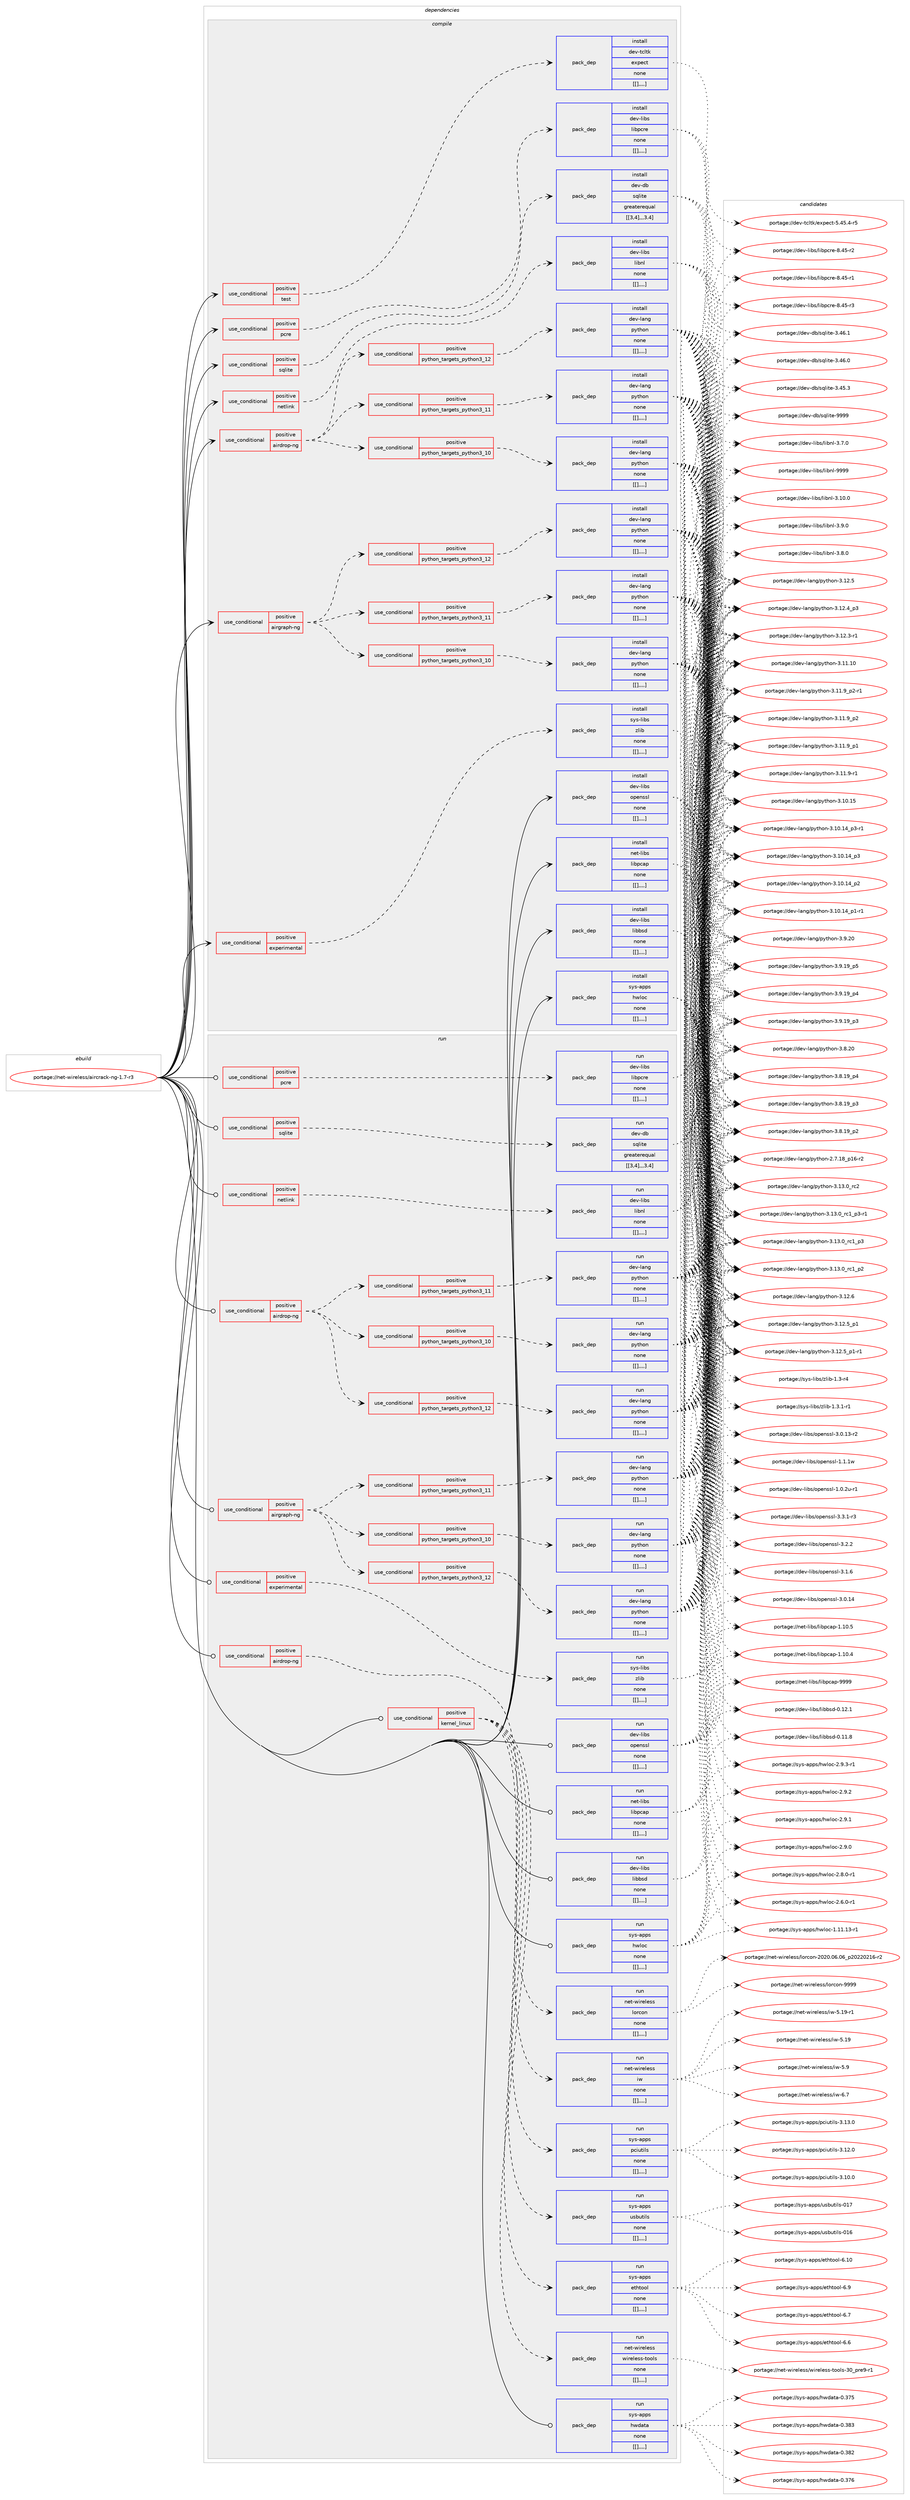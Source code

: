 digraph prolog {

# *************
# Graph options
# *************

newrank=true;
concentrate=true;
compound=true;
graph [rankdir=LR,fontname=Helvetica,fontsize=10,ranksep=1.5];#, ranksep=2.5, nodesep=0.2];
edge  [arrowhead=vee];
node  [fontname=Helvetica,fontsize=10];

# **********
# The ebuild
# **********

subgraph cluster_leftcol {
color=gray;
label=<<i>ebuild</i>>;
id [label="portage://net-wireless/aircrack-ng-1.7-r3", color=red, width=4, href="../net-wireless/aircrack-ng-1.7-r3.svg"];
}

# ****************
# The dependencies
# ****************

subgraph cluster_midcol {
color=gray;
label=<<i>dependencies</i>>;
subgraph cluster_compile {
fillcolor="#eeeeee";
style=filled;
label=<<i>compile</i>>;
subgraph cond106450 {
dependency403901 [label=<<TABLE BORDER="0" CELLBORDER="1" CELLSPACING="0" CELLPADDING="4"><TR><TD ROWSPAN="3" CELLPADDING="10">use_conditional</TD></TR><TR><TD>positive</TD></TR><TR><TD>airdrop-ng</TD></TR></TABLE>>, shape=none, color=red];
subgraph cond106451 {
dependency403902 [label=<<TABLE BORDER="0" CELLBORDER="1" CELLSPACING="0" CELLPADDING="4"><TR><TD ROWSPAN="3" CELLPADDING="10">use_conditional</TD></TR><TR><TD>positive</TD></TR><TR><TD>python_targets_python3_10</TD></TR></TABLE>>, shape=none, color=red];
subgraph pack294509 {
dependency403903 [label=<<TABLE BORDER="0" CELLBORDER="1" CELLSPACING="0" CELLPADDING="4" WIDTH="220"><TR><TD ROWSPAN="6" CELLPADDING="30">pack_dep</TD></TR><TR><TD WIDTH="110">install</TD></TR><TR><TD>dev-lang</TD></TR><TR><TD>python</TD></TR><TR><TD>none</TD></TR><TR><TD>[[],,,,]</TD></TR></TABLE>>, shape=none, color=blue];
}
dependency403902:e -> dependency403903:w [weight=20,style="dashed",arrowhead="vee"];
}
dependency403901:e -> dependency403902:w [weight=20,style="dashed",arrowhead="vee"];
subgraph cond106452 {
dependency403904 [label=<<TABLE BORDER="0" CELLBORDER="1" CELLSPACING="0" CELLPADDING="4"><TR><TD ROWSPAN="3" CELLPADDING="10">use_conditional</TD></TR><TR><TD>positive</TD></TR><TR><TD>python_targets_python3_11</TD></TR></TABLE>>, shape=none, color=red];
subgraph pack294510 {
dependency403905 [label=<<TABLE BORDER="0" CELLBORDER="1" CELLSPACING="0" CELLPADDING="4" WIDTH="220"><TR><TD ROWSPAN="6" CELLPADDING="30">pack_dep</TD></TR><TR><TD WIDTH="110">install</TD></TR><TR><TD>dev-lang</TD></TR><TR><TD>python</TD></TR><TR><TD>none</TD></TR><TR><TD>[[],,,,]</TD></TR></TABLE>>, shape=none, color=blue];
}
dependency403904:e -> dependency403905:w [weight=20,style="dashed",arrowhead="vee"];
}
dependency403901:e -> dependency403904:w [weight=20,style="dashed",arrowhead="vee"];
subgraph cond106453 {
dependency403906 [label=<<TABLE BORDER="0" CELLBORDER="1" CELLSPACING="0" CELLPADDING="4"><TR><TD ROWSPAN="3" CELLPADDING="10">use_conditional</TD></TR><TR><TD>positive</TD></TR><TR><TD>python_targets_python3_12</TD></TR></TABLE>>, shape=none, color=red];
subgraph pack294511 {
dependency403907 [label=<<TABLE BORDER="0" CELLBORDER="1" CELLSPACING="0" CELLPADDING="4" WIDTH="220"><TR><TD ROWSPAN="6" CELLPADDING="30">pack_dep</TD></TR><TR><TD WIDTH="110">install</TD></TR><TR><TD>dev-lang</TD></TR><TR><TD>python</TD></TR><TR><TD>none</TD></TR><TR><TD>[[],,,,]</TD></TR></TABLE>>, shape=none, color=blue];
}
dependency403906:e -> dependency403907:w [weight=20,style="dashed",arrowhead="vee"];
}
dependency403901:e -> dependency403906:w [weight=20,style="dashed",arrowhead="vee"];
}
id:e -> dependency403901:w [weight=20,style="solid",arrowhead="vee"];
subgraph cond106454 {
dependency403908 [label=<<TABLE BORDER="0" CELLBORDER="1" CELLSPACING="0" CELLPADDING="4"><TR><TD ROWSPAN="3" CELLPADDING="10">use_conditional</TD></TR><TR><TD>positive</TD></TR><TR><TD>airgraph-ng</TD></TR></TABLE>>, shape=none, color=red];
subgraph cond106455 {
dependency403909 [label=<<TABLE BORDER="0" CELLBORDER="1" CELLSPACING="0" CELLPADDING="4"><TR><TD ROWSPAN="3" CELLPADDING="10">use_conditional</TD></TR><TR><TD>positive</TD></TR><TR><TD>python_targets_python3_10</TD></TR></TABLE>>, shape=none, color=red];
subgraph pack294512 {
dependency403910 [label=<<TABLE BORDER="0" CELLBORDER="1" CELLSPACING="0" CELLPADDING="4" WIDTH="220"><TR><TD ROWSPAN="6" CELLPADDING="30">pack_dep</TD></TR><TR><TD WIDTH="110">install</TD></TR><TR><TD>dev-lang</TD></TR><TR><TD>python</TD></TR><TR><TD>none</TD></TR><TR><TD>[[],,,,]</TD></TR></TABLE>>, shape=none, color=blue];
}
dependency403909:e -> dependency403910:w [weight=20,style="dashed",arrowhead="vee"];
}
dependency403908:e -> dependency403909:w [weight=20,style="dashed",arrowhead="vee"];
subgraph cond106456 {
dependency403911 [label=<<TABLE BORDER="0" CELLBORDER="1" CELLSPACING="0" CELLPADDING="4"><TR><TD ROWSPAN="3" CELLPADDING="10">use_conditional</TD></TR><TR><TD>positive</TD></TR><TR><TD>python_targets_python3_11</TD></TR></TABLE>>, shape=none, color=red];
subgraph pack294513 {
dependency403912 [label=<<TABLE BORDER="0" CELLBORDER="1" CELLSPACING="0" CELLPADDING="4" WIDTH="220"><TR><TD ROWSPAN="6" CELLPADDING="30">pack_dep</TD></TR><TR><TD WIDTH="110">install</TD></TR><TR><TD>dev-lang</TD></TR><TR><TD>python</TD></TR><TR><TD>none</TD></TR><TR><TD>[[],,,,]</TD></TR></TABLE>>, shape=none, color=blue];
}
dependency403911:e -> dependency403912:w [weight=20,style="dashed",arrowhead="vee"];
}
dependency403908:e -> dependency403911:w [weight=20,style="dashed",arrowhead="vee"];
subgraph cond106457 {
dependency403913 [label=<<TABLE BORDER="0" CELLBORDER="1" CELLSPACING="0" CELLPADDING="4"><TR><TD ROWSPAN="3" CELLPADDING="10">use_conditional</TD></TR><TR><TD>positive</TD></TR><TR><TD>python_targets_python3_12</TD></TR></TABLE>>, shape=none, color=red];
subgraph pack294514 {
dependency403914 [label=<<TABLE BORDER="0" CELLBORDER="1" CELLSPACING="0" CELLPADDING="4" WIDTH="220"><TR><TD ROWSPAN="6" CELLPADDING="30">pack_dep</TD></TR><TR><TD WIDTH="110">install</TD></TR><TR><TD>dev-lang</TD></TR><TR><TD>python</TD></TR><TR><TD>none</TD></TR><TR><TD>[[],,,,]</TD></TR></TABLE>>, shape=none, color=blue];
}
dependency403913:e -> dependency403914:w [weight=20,style="dashed",arrowhead="vee"];
}
dependency403908:e -> dependency403913:w [weight=20,style="dashed",arrowhead="vee"];
}
id:e -> dependency403908:w [weight=20,style="solid",arrowhead="vee"];
subgraph cond106458 {
dependency403915 [label=<<TABLE BORDER="0" CELLBORDER="1" CELLSPACING="0" CELLPADDING="4"><TR><TD ROWSPAN="3" CELLPADDING="10">use_conditional</TD></TR><TR><TD>positive</TD></TR><TR><TD>experimental</TD></TR></TABLE>>, shape=none, color=red];
subgraph pack294515 {
dependency403916 [label=<<TABLE BORDER="0" CELLBORDER="1" CELLSPACING="0" CELLPADDING="4" WIDTH="220"><TR><TD ROWSPAN="6" CELLPADDING="30">pack_dep</TD></TR><TR><TD WIDTH="110">install</TD></TR><TR><TD>sys-libs</TD></TR><TR><TD>zlib</TD></TR><TR><TD>none</TD></TR><TR><TD>[[],,,,]</TD></TR></TABLE>>, shape=none, color=blue];
}
dependency403915:e -> dependency403916:w [weight=20,style="dashed",arrowhead="vee"];
}
id:e -> dependency403915:w [weight=20,style="solid",arrowhead="vee"];
subgraph cond106459 {
dependency403917 [label=<<TABLE BORDER="0" CELLBORDER="1" CELLSPACING="0" CELLPADDING="4"><TR><TD ROWSPAN="3" CELLPADDING="10">use_conditional</TD></TR><TR><TD>positive</TD></TR><TR><TD>netlink</TD></TR></TABLE>>, shape=none, color=red];
subgraph pack294516 {
dependency403918 [label=<<TABLE BORDER="0" CELLBORDER="1" CELLSPACING="0" CELLPADDING="4" WIDTH="220"><TR><TD ROWSPAN="6" CELLPADDING="30">pack_dep</TD></TR><TR><TD WIDTH="110">install</TD></TR><TR><TD>dev-libs</TD></TR><TR><TD>libnl</TD></TR><TR><TD>none</TD></TR><TR><TD>[[],,,,]</TD></TR></TABLE>>, shape=none, color=blue];
}
dependency403917:e -> dependency403918:w [weight=20,style="dashed",arrowhead="vee"];
}
id:e -> dependency403917:w [weight=20,style="solid",arrowhead="vee"];
subgraph cond106460 {
dependency403919 [label=<<TABLE BORDER="0" CELLBORDER="1" CELLSPACING="0" CELLPADDING="4"><TR><TD ROWSPAN="3" CELLPADDING="10">use_conditional</TD></TR><TR><TD>positive</TD></TR><TR><TD>pcre</TD></TR></TABLE>>, shape=none, color=red];
subgraph pack294517 {
dependency403920 [label=<<TABLE BORDER="0" CELLBORDER="1" CELLSPACING="0" CELLPADDING="4" WIDTH="220"><TR><TD ROWSPAN="6" CELLPADDING="30">pack_dep</TD></TR><TR><TD WIDTH="110">install</TD></TR><TR><TD>dev-libs</TD></TR><TR><TD>libpcre</TD></TR><TR><TD>none</TD></TR><TR><TD>[[],,,,]</TD></TR></TABLE>>, shape=none, color=blue];
}
dependency403919:e -> dependency403920:w [weight=20,style="dashed",arrowhead="vee"];
}
id:e -> dependency403919:w [weight=20,style="solid",arrowhead="vee"];
subgraph cond106461 {
dependency403921 [label=<<TABLE BORDER="0" CELLBORDER="1" CELLSPACING="0" CELLPADDING="4"><TR><TD ROWSPAN="3" CELLPADDING="10">use_conditional</TD></TR><TR><TD>positive</TD></TR><TR><TD>sqlite</TD></TR></TABLE>>, shape=none, color=red];
subgraph pack294518 {
dependency403922 [label=<<TABLE BORDER="0" CELLBORDER="1" CELLSPACING="0" CELLPADDING="4" WIDTH="220"><TR><TD ROWSPAN="6" CELLPADDING="30">pack_dep</TD></TR><TR><TD WIDTH="110">install</TD></TR><TR><TD>dev-db</TD></TR><TR><TD>sqlite</TD></TR><TR><TD>greaterequal</TD></TR><TR><TD>[[3,4],,,3.4]</TD></TR></TABLE>>, shape=none, color=blue];
}
dependency403921:e -> dependency403922:w [weight=20,style="dashed",arrowhead="vee"];
}
id:e -> dependency403921:w [weight=20,style="solid",arrowhead="vee"];
subgraph cond106462 {
dependency403923 [label=<<TABLE BORDER="0" CELLBORDER="1" CELLSPACING="0" CELLPADDING="4"><TR><TD ROWSPAN="3" CELLPADDING="10">use_conditional</TD></TR><TR><TD>positive</TD></TR><TR><TD>test</TD></TR></TABLE>>, shape=none, color=red];
subgraph pack294519 {
dependency403924 [label=<<TABLE BORDER="0" CELLBORDER="1" CELLSPACING="0" CELLPADDING="4" WIDTH="220"><TR><TD ROWSPAN="6" CELLPADDING="30">pack_dep</TD></TR><TR><TD WIDTH="110">install</TD></TR><TR><TD>dev-tcltk</TD></TR><TR><TD>expect</TD></TR><TR><TD>none</TD></TR><TR><TD>[[],,,,]</TD></TR></TABLE>>, shape=none, color=blue];
}
dependency403923:e -> dependency403924:w [weight=20,style="dashed",arrowhead="vee"];
}
id:e -> dependency403923:w [weight=20,style="solid",arrowhead="vee"];
subgraph pack294520 {
dependency403925 [label=<<TABLE BORDER="0" CELLBORDER="1" CELLSPACING="0" CELLPADDING="4" WIDTH="220"><TR><TD ROWSPAN="6" CELLPADDING="30">pack_dep</TD></TR><TR><TD WIDTH="110">install</TD></TR><TR><TD>dev-libs</TD></TR><TR><TD>libbsd</TD></TR><TR><TD>none</TD></TR><TR><TD>[[],,,,]</TD></TR></TABLE>>, shape=none, color=blue];
}
id:e -> dependency403925:w [weight=20,style="solid",arrowhead="vee"];
subgraph pack294521 {
dependency403926 [label=<<TABLE BORDER="0" CELLBORDER="1" CELLSPACING="0" CELLPADDING="4" WIDTH="220"><TR><TD ROWSPAN="6" CELLPADDING="30">pack_dep</TD></TR><TR><TD WIDTH="110">install</TD></TR><TR><TD>dev-libs</TD></TR><TR><TD>openssl</TD></TR><TR><TD>none</TD></TR><TR><TD>[[],,,,]</TD></TR></TABLE>>, shape=none, color=blue];
}
id:e -> dependency403926:w [weight=20,style="solid",arrowhead="vee"];
subgraph pack294522 {
dependency403927 [label=<<TABLE BORDER="0" CELLBORDER="1" CELLSPACING="0" CELLPADDING="4" WIDTH="220"><TR><TD ROWSPAN="6" CELLPADDING="30">pack_dep</TD></TR><TR><TD WIDTH="110">install</TD></TR><TR><TD>net-libs</TD></TR><TR><TD>libpcap</TD></TR><TR><TD>none</TD></TR><TR><TD>[[],,,,]</TD></TR></TABLE>>, shape=none, color=blue];
}
id:e -> dependency403927:w [weight=20,style="solid",arrowhead="vee"];
subgraph pack294523 {
dependency403928 [label=<<TABLE BORDER="0" CELLBORDER="1" CELLSPACING="0" CELLPADDING="4" WIDTH="220"><TR><TD ROWSPAN="6" CELLPADDING="30">pack_dep</TD></TR><TR><TD WIDTH="110">install</TD></TR><TR><TD>sys-apps</TD></TR><TR><TD>hwloc</TD></TR><TR><TD>none</TD></TR><TR><TD>[[],,,,]</TD></TR></TABLE>>, shape=none, color=blue];
}
id:e -> dependency403928:w [weight=20,style="solid",arrowhead="vee"];
}
subgraph cluster_compileandrun {
fillcolor="#eeeeee";
style=filled;
label=<<i>compile and run</i>>;
}
subgraph cluster_run {
fillcolor="#eeeeee";
style=filled;
label=<<i>run</i>>;
subgraph cond106463 {
dependency403929 [label=<<TABLE BORDER="0" CELLBORDER="1" CELLSPACING="0" CELLPADDING="4"><TR><TD ROWSPAN="3" CELLPADDING="10">use_conditional</TD></TR><TR><TD>positive</TD></TR><TR><TD>airdrop-ng</TD></TR></TABLE>>, shape=none, color=red];
subgraph cond106464 {
dependency403930 [label=<<TABLE BORDER="0" CELLBORDER="1" CELLSPACING="0" CELLPADDING="4"><TR><TD ROWSPAN="3" CELLPADDING="10">use_conditional</TD></TR><TR><TD>positive</TD></TR><TR><TD>python_targets_python3_10</TD></TR></TABLE>>, shape=none, color=red];
subgraph pack294524 {
dependency403931 [label=<<TABLE BORDER="0" CELLBORDER="1" CELLSPACING="0" CELLPADDING="4" WIDTH="220"><TR><TD ROWSPAN="6" CELLPADDING="30">pack_dep</TD></TR><TR><TD WIDTH="110">run</TD></TR><TR><TD>dev-lang</TD></TR><TR><TD>python</TD></TR><TR><TD>none</TD></TR><TR><TD>[[],,,,]</TD></TR></TABLE>>, shape=none, color=blue];
}
dependency403930:e -> dependency403931:w [weight=20,style="dashed",arrowhead="vee"];
}
dependency403929:e -> dependency403930:w [weight=20,style="dashed",arrowhead="vee"];
subgraph cond106465 {
dependency403932 [label=<<TABLE BORDER="0" CELLBORDER="1" CELLSPACING="0" CELLPADDING="4"><TR><TD ROWSPAN="3" CELLPADDING="10">use_conditional</TD></TR><TR><TD>positive</TD></TR><TR><TD>python_targets_python3_11</TD></TR></TABLE>>, shape=none, color=red];
subgraph pack294525 {
dependency403933 [label=<<TABLE BORDER="0" CELLBORDER="1" CELLSPACING="0" CELLPADDING="4" WIDTH="220"><TR><TD ROWSPAN="6" CELLPADDING="30">pack_dep</TD></TR><TR><TD WIDTH="110">run</TD></TR><TR><TD>dev-lang</TD></TR><TR><TD>python</TD></TR><TR><TD>none</TD></TR><TR><TD>[[],,,,]</TD></TR></TABLE>>, shape=none, color=blue];
}
dependency403932:e -> dependency403933:w [weight=20,style="dashed",arrowhead="vee"];
}
dependency403929:e -> dependency403932:w [weight=20,style="dashed",arrowhead="vee"];
subgraph cond106466 {
dependency403934 [label=<<TABLE BORDER="0" CELLBORDER="1" CELLSPACING="0" CELLPADDING="4"><TR><TD ROWSPAN="3" CELLPADDING="10">use_conditional</TD></TR><TR><TD>positive</TD></TR><TR><TD>python_targets_python3_12</TD></TR></TABLE>>, shape=none, color=red];
subgraph pack294526 {
dependency403935 [label=<<TABLE BORDER="0" CELLBORDER="1" CELLSPACING="0" CELLPADDING="4" WIDTH="220"><TR><TD ROWSPAN="6" CELLPADDING="30">pack_dep</TD></TR><TR><TD WIDTH="110">run</TD></TR><TR><TD>dev-lang</TD></TR><TR><TD>python</TD></TR><TR><TD>none</TD></TR><TR><TD>[[],,,,]</TD></TR></TABLE>>, shape=none, color=blue];
}
dependency403934:e -> dependency403935:w [weight=20,style="dashed",arrowhead="vee"];
}
dependency403929:e -> dependency403934:w [weight=20,style="dashed",arrowhead="vee"];
}
id:e -> dependency403929:w [weight=20,style="solid",arrowhead="odot"];
subgraph cond106467 {
dependency403936 [label=<<TABLE BORDER="0" CELLBORDER="1" CELLSPACING="0" CELLPADDING="4"><TR><TD ROWSPAN="3" CELLPADDING="10">use_conditional</TD></TR><TR><TD>positive</TD></TR><TR><TD>airdrop-ng</TD></TR></TABLE>>, shape=none, color=red];
subgraph pack294527 {
dependency403937 [label=<<TABLE BORDER="0" CELLBORDER="1" CELLSPACING="0" CELLPADDING="4" WIDTH="220"><TR><TD ROWSPAN="6" CELLPADDING="30">pack_dep</TD></TR><TR><TD WIDTH="110">run</TD></TR><TR><TD>net-wireless</TD></TR><TR><TD>lorcon</TD></TR><TR><TD>none</TD></TR><TR><TD>[[],,,,]</TD></TR></TABLE>>, shape=none, color=blue];
}
dependency403936:e -> dependency403937:w [weight=20,style="dashed",arrowhead="vee"];
}
id:e -> dependency403936:w [weight=20,style="solid",arrowhead="odot"];
subgraph cond106468 {
dependency403938 [label=<<TABLE BORDER="0" CELLBORDER="1" CELLSPACING="0" CELLPADDING="4"><TR><TD ROWSPAN="3" CELLPADDING="10">use_conditional</TD></TR><TR><TD>positive</TD></TR><TR><TD>airgraph-ng</TD></TR></TABLE>>, shape=none, color=red];
subgraph cond106469 {
dependency403939 [label=<<TABLE BORDER="0" CELLBORDER="1" CELLSPACING="0" CELLPADDING="4"><TR><TD ROWSPAN="3" CELLPADDING="10">use_conditional</TD></TR><TR><TD>positive</TD></TR><TR><TD>python_targets_python3_10</TD></TR></TABLE>>, shape=none, color=red];
subgraph pack294528 {
dependency403940 [label=<<TABLE BORDER="0" CELLBORDER="1" CELLSPACING="0" CELLPADDING="4" WIDTH="220"><TR><TD ROWSPAN="6" CELLPADDING="30">pack_dep</TD></TR><TR><TD WIDTH="110">run</TD></TR><TR><TD>dev-lang</TD></TR><TR><TD>python</TD></TR><TR><TD>none</TD></TR><TR><TD>[[],,,,]</TD></TR></TABLE>>, shape=none, color=blue];
}
dependency403939:e -> dependency403940:w [weight=20,style="dashed",arrowhead="vee"];
}
dependency403938:e -> dependency403939:w [weight=20,style="dashed",arrowhead="vee"];
subgraph cond106470 {
dependency403941 [label=<<TABLE BORDER="0" CELLBORDER="1" CELLSPACING="0" CELLPADDING="4"><TR><TD ROWSPAN="3" CELLPADDING="10">use_conditional</TD></TR><TR><TD>positive</TD></TR><TR><TD>python_targets_python3_11</TD></TR></TABLE>>, shape=none, color=red];
subgraph pack294529 {
dependency403942 [label=<<TABLE BORDER="0" CELLBORDER="1" CELLSPACING="0" CELLPADDING="4" WIDTH="220"><TR><TD ROWSPAN="6" CELLPADDING="30">pack_dep</TD></TR><TR><TD WIDTH="110">run</TD></TR><TR><TD>dev-lang</TD></TR><TR><TD>python</TD></TR><TR><TD>none</TD></TR><TR><TD>[[],,,,]</TD></TR></TABLE>>, shape=none, color=blue];
}
dependency403941:e -> dependency403942:w [weight=20,style="dashed",arrowhead="vee"];
}
dependency403938:e -> dependency403941:w [weight=20,style="dashed",arrowhead="vee"];
subgraph cond106471 {
dependency403943 [label=<<TABLE BORDER="0" CELLBORDER="1" CELLSPACING="0" CELLPADDING="4"><TR><TD ROWSPAN="3" CELLPADDING="10">use_conditional</TD></TR><TR><TD>positive</TD></TR><TR><TD>python_targets_python3_12</TD></TR></TABLE>>, shape=none, color=red];
subgraph pack294530 {
dependency403944 [label=<<TABLE BORDER="0" CELLBORDER="1" CELLSPACING="0" CELLPADDING="4" WIDTH="220"><TR><TD ROWSPAN="6" CELLPADDING="30">pack_dep</TD></TR><TR><TD WIDTH="110">run</TD></TR><TR><TD>dev-lang</TD></TR><TR><TD>python</TD></TR><TR><TD>none</TD></TR><TR><TD>[[],,,,]</TD></TR></TABLE>>, shape=none, color=blue];
}
dependency403943:e -> dependency403944:w [weight=20,style="dashed",arrowhead="vee"];
}
dependency403938:e -> dependency403943:w [weight=20,style="dashed",arrowhead="vee"];
}
id:e -> dependency403938:w [weight=20,style="solid",arrowhead="odot"];
subgraph cond106472 {
dependency403945 [label=<<TABLE BORDER="0" CELLBORDER="1" CELLSPACING="0" CELLPADDING="4"><TR><TD ROWSPAN="3" CELLPADDING="10">use_conditional</TD></TR><TR><TD>positive</TD></TR><TR><TD>experimental</TD></TR></TABLE>>, shape=none, color=red];
subgraph pack294531 {
dependency403946 [label=<<TABLE BORDER="0" CELLBORDER="1" CELLSPACING="0" CELLPADDING="4" WIDTH="220"><TR><TD ROWSPAN="6" CELLPADDING="30">pack_dep</TD></TR><TR><TD WIDTH="110">run</TD></TR><TR><TD>sys-libs</TD></TR><TR><TD>zlib</TD></TR><TR><TD>none</TD></TR><TR><TD>[[],,,,]</TD></TR></TABLE>>, shape=none, color=blue];
}
dependency403945:e -> dependency403946:w [weight=20,style="dashed",arrowhead="vee"];
}
id:e -> dependency403945:w [weight=20,style="solid",arrowhead="odot"];
subgraph cond106473 {
dependency403947 [label=<<TABLE BORDER="0" CELLBORDER="1" CELLSPACING="0" CELLPADDING="4"><TR><TD ROWSPAN="3" CELLPADDING="10">use_conditional</TD></TR><TR><TD>positive</TD></TR><TR><TD>kernel_linux</TD></TR></TABLE>>, shape=none, color=red];
subgraph pack294532 {
dependency403948 [label=<<TABLE BORDER="0" CELLBORDER="1" CELLSPACING="0" CELLPADDING="4" WIDTH="220"><TR><TD ROWSPAN="6" CELLPADDING="30">pack_dep</TD></TR><TR><TD WIDTH="110">run</TD></TR><TR><TD>net-wireless</TD></TR><TR><TD>iw</TD></TR><TR><TD>none</TD></TR><TR><TD>[[],,,,]</TD></TR></TABLE>>, shape=none, color=blue];
}
dependency403947:e -> dependency403948:w [weight=20,style="dashed",arrowhead="vee"];
subgraph pack294533 {
dependency403949 [label=<<TABLE BORDER="0" CELLBORDER="1" CELLSPACING="0" CELLPADDING="4" WIDTH="220"><TR><TD ROWSPAN="6" CELLPADDING="30">pack_dep</TD></TR><TR><TD WIDTH="110">run</TD></TR><TR><TD>net-wireless</TD></TR><TR><TD>wireless-tools</TD></TR><TR><TD>none</TD></TR><TR><TD>[[],,,,]</TD></TR></TABLE>>, shape=none, color=blue];
}
dependency403947:e -> dependency403949:w [weight=20,style="dashed",arrowhead="vee"];
subgraph pack294534 {
dependency403950 [label=<<TABLE BORDER="0" CELLBORDER="1" CELLSPACING="0" CELLPADDING="4" WIDTH="220"><TR><TD ROWSPAN="6" CELLPADDING="30">pack_dep</TD></TR><TR><TD WIDTH="110">run</TD></TR><TR><TD>sys-apps</TD></TR><TR><TD>ethtool</TD></TR><TR><TD>none</TD></TR><TR><TD>[[],,,,]</TD></TR></TABLE>>, shape=none, color=blue];
}
dependency403947:e -> dependency403950:w [weight=20,style="dashed",arrowhead="vee"];
subgraph pack294535 {
dependency403951 [label=<<TABLE BORDER="0" CELLBORDER="1" CELLSPACING="0" CELLPADDING="4" WIDTH="220"><TR><TD ROWSPAN="6" CELLPADDING="30">pack_dep</TD></TR><TR><TD WIDTH="110">run</TD></TR><TR><TD>sys-apps</TD></TR><TR><TD>usbutils</TD></TR><TR><TD>none</TD></TR><TR><TD>[[],,,,]</TD></TR></TABLE>>, shape=none, color=blue];
}
dependency403947:e -> dependency403951:w [weight=20,style="dashed",arrowhead="vee"];
subgraph pack294536 {
dependency403952 [label=<<TABLE BORDER="0" CELLBORDER="1" CELLSPACING="0" CELLPADDING="4" WIDTH="220"><TR><TD ROWSPAN="6" CELLPADDING="30">pack_dep</TD></TR><TR><TD WIDTH="110">run</TD></TR><TR><TD>sys-apps</TD></TR><TR><TD>pciutils</TD></TR><TR><TD>none</TD></TR><TR><TD>[[],,,,]</TD></TR></TABLE>>, shape=none, color=blue];
}
dependency403947:e -> dependency403952:w [weight=20,style="dashed",arrowhead="vee"];
}
id:e -> dependency403947:w [weight=20,style="solid",arrowhead="odot"];
subgraph cond106474 {
dependency403953 [label=<<TABLE BORDER="0" CELLBORDER="1" CELLSPACING="0" CELLPADDING="4"><TR><TD ROWSPAN="3" CELLPADDING="10">use_conditional</TD></TR><TR><TD>positive</TD></TR><TR><TD>netlink</TD></TR></TABLE>>, shape=none, color=red];
subgraph pack294537 {
dependency403954 [label=<<TABLE BORDER="0" CELLBORDER="1" CELLSPACING="0" CELLPADDING="4" WIDTH="220"><TR><TD ROWSPAN="6" CELLPADDING="30">pack_dep</TD></TR><TR><TD WIDTH="110">run</TD></TR><TR><TD>dev-libs</TD></TR><TR><TD>libnl</TD></TR><TR><TD>none</TD></TR><TR><TD>[[],,,,]</TD></TR></TABLE>>, shape=none, color=blue];
}
dependency403953:e -> dependency403954:w [weight=20,style="dashed",arrowhead="vee"];
}
id:e -> dependency403953:w [weight=20,style="solid",arrowhead="odot"];
subgraph cond106475 {
dependency403955 [label=<<TABLE BORDER="0" CELLBORDER="1" CELLSPACING="0" CELLPADDING="4"><TR><TD ROWSPAN="3" CELLPADDING="10">use_conditional</TD></TR><TR><TD>positive</TD></TR><TR><TD>pcre</TD></TR></TABLE>>, shape=none, color=red];
subgraph pack294538 {
dependency403956 [label=<<TABLE BORDER="0" CELLBORDER="1" CELLSPACING="0" CELLPADDING="4" WIDTH="220"><TR><TD ROWSPAN="6" CELLPADDING="30">pack_dep</TD></TR><TR><TD WIDTH="110">run</TD></TR><TR><TD>dev-libs</TD></TR><TR><TD>libpcre</TD></TR><TR><TD>none</TD></TR><TR><TD>[[],,,,]</TD></TR></TABLE>>, shape=none, color=blue];
}
dependency403955:e -> dependency403956:w [weight=20,style="dashed",arrowhead="vee"];
}
id:e -> dependency403955:w [weight=20,style="solid",arrowhead="odot"];
subgraph cond106476 {
dependency403957 [label=<<TABLE BORDER="0" CELLBORDER="1" CELLSPACING="0" CELLPADDING="4"><TR><TD ROWSPAN="3" CELLPADDING="10">use_conditional</TD></TR><TR><TD>positive</TD></TR><TR><TD>sqlite</TD></TR></TABLE>>, shape=none, color=red];
subgraph pack294539 {
dependency403958 [label=<<TABLE BORDER="0" CELLBORDER="1" CELLSPACING="0" CELLPADDING="4" WIDTH="220"><TR><TD ROWSPAN="6" CELLPADDING="30">pack_dep</TD></TR><TR><TD WIDTH="110">run</TD></TR><TR><TD>dev-db</TD></TR><TR><TD>sqlite</TD></TR><TR><TD>greaterequal</TD></TR><TR><TD>[[3,4],,,3.4]</TD></TR></TABLE>>, shape=none, color=blue];
}
dependency403957:e -> dependency403958:w [weight=20,style="dashed",arrowhead="vee"];
}
id:e -> dependency403957:w [weight=20,style="solid",arrowhead="odot"];
subgraph pack294540 {
dependency403959 [label=<<TABLE BORDER="0" CELLBORDER="1" CELLSPACING="0" CELLPADDING="4" WIDTH="220"><TR><TD ROWSPAN="6" CELLPADDING="30">pack_dep</TD></TR><TR><TD WIDTH="110">run</TD></TR><TR><TD>dev-libs</TD></TR><TR><TD>libbsd</TD></TR><TR><TD>none</TD></TR><TR><TD>[[],,,,]</TD></TR></TABLE>>, shape=none, color=blue];
}
id:e -> dependency403959:w [weight=20,style="solid",arrowhead="odot"];
subgraph pack294541 {
dependency403960 [label=<<TABLE BORDER="0" CELLBORDER="1" CELLSPACING="0" CELLPADDING="4" WIDTH="220"><TR><TD ROWSPAN="6" CELLPADDING="30">pack_dep</TD></TR><TR><TD WIDTH="110">run</TD></TR><TR><TD>dev-libs</TD></TR><TR><TD>openssl</TD></TR><TR><TD>none</TD></TR><TR><TD>[[],,,,]</TD></TR></TABLE>>, shape=none, color=blue];
}
id:e -> dependency403960:w [weight=20,style="solid",arrowhead="odot"];
subgraph pack294542 {
dependency403961 [label=<<TABLE BORDER="0" CELLBORDER="1" CELLSPACING="0" CELLPADDING="4" WIDTH="220"><TR><TD ROWSPAN="6" CELLPADDING="30">pack_dep</TD></TR><TR><TD WIDTH="110">run</TD></TR><TR><TD>net-libs</TD></TR><TR><TD>libpcap</TD></TR><TR><TD>none</TD></TR><TR><TD>[[],,,,]</TD></TR></TABLE>>, shape=none, color=blue];
}
id:e -> dependency403961:w [weight=20,style="solid",arrowhead="odot"];
subgraph pack294543 {
dependency403962 [label=<<TABLE BORDER="0" CELLBORDER="1" CELLSPACING="0" CELLPADDING="4" WIDTH="220"><TR><TD ROWSPAN="6" CELLPADDING="30">pack_dep</TD></TR><TR><TD WIDTH="110">run</TD></TR><TR><TD>sys-apps</TD></TR><TR><TD>hwdata</TD></TR><TR><TD>none</TD></TR><TR><TD>[[],,,,]</TD></TR></TABLE>>, shape=none, color=blue];
}
id:e -> dependency403962:w [weight=20,style="solid",arrowhead="odot"];
subgraph pack294544 {
dependency403963 [label=<<TABLE BORDER="0" CELLBORDER="1" CELLSPACING="0" CELLPADDING="4" WIDTH="220"><TR><TD ROWSPAN="6" CELLPADDING="30">pack_dep</TD></TR><TR><TD WIDTH="110">run</TD></TR><TR><TD>sys-apps</TD></TR><TR><TD>hwloc</TD></TR><TR><TD>none</TD></TR><TR><TD>[[],,,,]</TD></TR></TABLE>>, shape=none, color=blue];
}
id:e -> dependency403963:w [weight=20,style="solid",arrowhead="odot"];
}
}

# **************
# The candidates
# **************

subgraph cluster_choices {
rank=same;
color=gray;
label=<<i>candidates</i>>;

subgraph choice294509 {
color=black;
nodesep=1;
choice10010111845108971101034711212111610411111045514649514648951149950 [label="portage://dev-lang/python-3.13.0_rc2", color=red, width=4,href="../dev-lang/python-3.13.0_rc2.svg"];
choice1001011184510897110103471121211161041111104551464951464895114994995112514511449 [label="portage://dev-lang/python-3.13.0_rc1_p3-r1", color=red, width=4,href="../dev-lang/python-3.13.0_rc1_p3-r1.svg"];
choice100101118451089711010347112121116104111110455146495146489511499499511251 [label="portage://dev-lang/python-3.13.0_rc1_p3", color=red, width=4,href="../dev-lang/python-3.13.0_rc1_p3.svg"];
choice100101118451089711010347112121116104111110455146495146489511499499511250 [label="portage://dev-lang/python-3.13.0_rc1_p2", color=red, width=4,href="../dev-lang/python-3.13.0_rc1_p2.svg"];
choice10010111845108971101034711212111610411111045514649504654 [label="portage://dev-lang/python-3.12.6", color=red, width=4,href="../dev-lang/python-3.12.6.svg"];
choice1001011184510897110103471121211161041111104551464950465395112494511449 [label="portage://dev-lang/python-3.12.5_p1-r1", color=red, width=4,href="../dev-lang/python-3.12.5_p1-r1.svg"];
choice100101118451089711010347112121116104111110455146495046539511249 [label="portage://dev-lang/python-3.12.5_p1", color=red, width=4,href="../dev-lang/python-3.12.5_p1.svg"];
choice10010111845108971101034711212111610411111045514649504653 [label="portage://dev-lang/python-3.12.5", color=red, width=4,href="../dev-lang/python-3.12.5.svg"];
choice100101118451089711010347112121116104111110455146495046529511251 [label="portage://dev-lang/python-3.12.4_p3", color=red, width=4,href="../dev-lang/python-3.12.4_p3.svg"];
choice100101118451089711010347112121116104111110455146495046514511449 [label="portage://dev-lang/python-3.12.3-r1", color=red, width=4,href="../dev-lang/python-3.12.3-r1.svg"];
choice1001011184510897110103471121211161041111104551464949464948 [label="portage://dev-lang/python-3.11.10", color=red, width=4,href="../dev-lang/python-3.11.10.svg"];
choice1001011184510897110103471121211161041111104551464949465795112504511449 [label="portage://dev-lang/python-3.11.9_p2-r1", color=red, width=4,href="../dev-lang/python-3.11.9_p2-r1.svg"];
choice100101118451089711010347112121116104111110455146494946579511250 [label="portage://dev-lang/python-3.11.9_p2", color=red, width=4,href="../dev-lang/python-3.11.9_p2.svg"];
choice100101118451089711010347112121116104111110455146494946579511249 [label="portage://dev-lang/python-3.11.9_p1", color=red, width=4,href="../dev-lang/python-3.11.9_p1.svg"];
choice100101118451089711010347112121116104111110455146494946574511449 [label="portage://dev-lang/python-3.11.9-r1", color=red, width=4,href="../dev-lang/python-3.11.9-r1.svg"];
choice1001011184510897110103471121211161041111104551464948464953 [label="portage://dev-lang/python-3.10.15", color=red, width=4,href="../dev-lang/python-3.10.15.svg"];
choice100101118451089711010347112121116104111110455146494846495295112514511449 [label="portage://dev-lang/python-3.10.14_p3-r1", color=red, width=4,href="../dev-lang/python-3.10.14_p3-r1.svg"];
choice10010111845108971101034711212111610411111045514649484649529511251 [label="portage://dev-lang/python-3.10.14_p3", color=red, width=4,href="../dev-lang/python-3.10.14_p3.svg"];
choice10010111845108971101034711212111610411111045514649484649529511250 [label="portage://dev-lang/python-3.10.14_p2", color=red, width=4,href="../dev-lang/python-3.10.14_p2.svg"];
choice100101118451089711010347112121116104111110455146494846495295112494511449 [label="portage://dev-lang/python-3.10.14_p1-r1", color=red, width=4,href="../dev-lang/python-3.10.14_p1-r1.svg"];
choice10010111845108971101034711212111610411111045514657465048 [label="portage://dev-lang/python-3.9.20", color=red, width=4,href="../dev-lang/python-3.9.20.svg"];
choice100101118451089711010347112121116104111110455146574649579511253 [label="portage://dev-lang/python-3.9.19_p5", color=red, width=4,href="../dev-lang/python-3.9.19_p5.svg"];
choice100101118451089711010347112121116104111110455146574649579511252 [label="portage://dev-lang/python-3.9.19_p4", color=red, width=4,href="../dev-lang/python-3.9.19_p4.svg"];
choice100101118451089711010347112121116104111110455146574649579511251 [label="portage://dev-lang/python-3.9.19_p3", color=red, width=4,href="../dev-lang/python-3.9.19_p3.svg"];
choice10010111845108971101034711212111610411111045514656465048 [label="portage://dev-lang/python-3.8.20", color=red, width=4,href="../dev-lang/python-3.8.20.svg"];
choice100101118451089711010347112121116104111110455146564649579511252 [label="portage://dev-lang/python-3.8.19_p4", color=red, width=4,href="../dev-lang/python-3.8.19_p4.svg"];
choice100101118451089711010347112121116104111110455146564649579511251 [label="portage://dev-lang/python-3.8.19_p3", color=red, width=4,href="../dev-lang/python-3.8.19_p3.svg"];
choice100101118451089711010347112121116104111110455146564649579511250 [label="portage://dev-lang/python-3.8.19_p2", color=red, width=4,href="../dev-lang/python-3.8.19_p2.svg"];
choice100101118451089711010347112121116104111110455046554649569511249544511450 [label="portage://dev-lang/python-2.7.18_p16-r2", color=red, width=4,href="../dev-lang/python-2.7.18_p16-r2.svg"];
dependency403903:e -> choice10010111845108971101034711212111610411111045514649514648951149950:w [style=dotted,weight="100"];
dependency403903:e -> choice1001011184510897110103471121211161041111104551464951464895114994995112514511449:w [style=dotted,weight="100"];
dependency403903:e -> choice100101118451089711010347112121116104111110455146495146489511499499511251:w [style=dotted,weight="100"];
dependency403903:e -> choice100101118451089711010347112121116104111110455146495146489511499499511250:w [style=dotted,weight="100"];
dependency403903:e -> choice10010111845108971101034711212111610411111045514649504654:w [style=dotted,weight="100"];
dependency403903:e -> choice1001011184510897110103471121211161041111104551464950465395112494511449:w [style=dotted,weight="100"];
dependency403903:e -> choice100101118451089711010347112121116104111110455146495046539511249:w [style=dotted,weight="100"];
dependency403903:e -> choice10010111845108971101034711212111610411111045514649504653:w [style=dotted,weight="100"];
dependency403903:e -> choice100101118451089711010347112121116104111110455146495046529511251:w [style=dotted,weight="100"];
dependency403903:e -> choice100101118451089711010347112121116104111110455146495046514511449:w [style=dotted,weight="100"];
dependency403903:e -> choice1001011184510897110103471121211161041111104551464949464948:w [style=dotted,weight="100"];
dependency403903:e -> choice1001011184510897110103471121211161041111104551464949465795112504511449:w [style=dotted,weight="100"];
dependency403903:e -> choice100101118451089711010347112121116104111110455146494946579511250:w [style=dotted,weight="100"];
dependency403903:e -> choice100101118451089711010347112121116104111110455146494946579511249:w [style=dotted,weight="100"];
dependency403903:e -> choice100101118451089711010347112121116104111110455146494946574511449:w [style=dotted,weight="100"];
dependency403903:e -> choice1001011184510897110103471121211161041111104551464948464953:w [style=dotted,weight="100"];
dependency403903:e -> choice100101118451089711010347112121116104111110455146494846495295112514511449:w [style=dotted,weight="100"];
dependency403903:e -> choice10010111845108971101034711212111610411111045514649484649529511251:w [style=dotted,weight="100"];
dependency403903:e -> choice10010111845108971101034711212111610411111045514649484649529511250:w [style=dotted,weight="100"];
dependency403903:e -> choice100101118451089711010347112121116104111110455146494846495295112494511449:w [style=dotted,weight="100"];
dependency403903:e -> choice10010111845108971101034711212111610411111045514657465048:w [style=dotted,weight="100"];
dependency403903:e -> choice100101118451089711010347112121116104111110455146574649579511253:w [style=dotted,weight="100"];
dependency403903:e -> choice100101118451089711010347112121116104111110455146574649579511252:w [style=dotted,weight="100"];
dependency403903:e -> choice100101118451089711010347112121116104111110455146574649579511251:w [style=dotted,weight="100"];
dependency403903:e -> choice10010111845108971101034711212111610411111045514656465048:w [style=dotted,weight="100"];
dependency403903:e -> choice100101118451089711010347112121116104111110455146564649579511252:w [style=dotted,weight="100"];
dependency403903:e -> choice100101118451089711010347112121116104111110455146564649579511251:w [style=dotted,weight="100"];
dependency403903:e -> choice100101118451089711010347112121116104111110455146564649579511250:w [style=dotted,weight="100"];
dependency403903:e -> choice100101118451089711010347112121116104111110455046554649569511249544511450:w [style=dotted,weight="100"];
}
subgraph choice294510 {
color=black;
nodesep=1;
choice10010111845108971101034711212111610411111045514649514648951149950 [label="portage://dev-lang/python-3.13.0_rc2", color=red, width=4,href="../dev-lang/python-3.13.0_rc2.svg"];
choice1001011184510897110103471121211161041111104551464951464895114994995112514511449 [label="portage://dev-lang/python-3.13.0_rc1_p3-r1", color=red, width=4,href="../dev-lang/python-3.13.0_rc1_p3-r1.svg"];
choice100101118451089711010347112121116104111110455146495146489511499499511251 [label="portage://dev-lang/python-3.13.0_rc1_p3", color=red, width=4,href="../dev-lang/python-3.13.0_rc1_p3.svg"];
choice100101118451089711010347112121116104111110455146495146489511499499511250 [label="portage://dev-lang/python-3.13.0_rc1_p2", color=red, width=4,href="../dev-lang/python-3.13.0_rc1_p2.svg"];
choice10010111845108971101034711212111610411111045514649504654 [label="portage://dev-lang/python-3.12.6", color=red, width=4,href="../dev-lang/python-3.12.6.svg"];
choice1001011184510897110103471121211161041111104551464950465395112494511449 [label="portage://dev-lang/python-3.12.5_p1-r1", color=red, width=4,href="../dev-lang/python-3.12.5_p1-r1.svg"];
choice100101118451089711010347112121116104111110455146495046539511249 [label="portage://dev-lang/python-3.12.5_p1", color=red, width=4,href="../dev-lang/python-3.12.5_p1.svg"];
choice10010111845108971101034711212111610411111045514649504653 [label="portage://dev-lang/python-3.12.5", color=red, width=4,href="../dev-lang/python-3.12.5.svg"];
choice100101118451089711010347112121116104111110455146495046529511251 [label="portage://dev-lang/python-3.12.4_p3", color=red, width=4,href="../dev-lang/python-3.12.4_p3.svg"];
choice100101118451089711010347112121116104111110455146495046514511449 [label="portage://dev-lang/python-3.12.3-r1", color=red, width=4,href="../dev-lang/python-3.12.3-r1.svg"];
choice1001011184510897110103471121211161041111104551464949464948 [label="portage://dev-lang/python-3.11.10", color=red, width=4,href="../dev-lang/python-3.11.10.svg"];
choice1001011184510897110103471121211161041111104551464949465795112504511449 [label="portage://dev-lang/python-3.11.9_p2-r1", color=red, width=4,href="../dev-lang/python-3.11.9_p2-r1.svg"];
choice100101118451089711010347112121116104111110455146494946579511250 [label="portage://dev-lang/python-3.11.9_p2", color=red, width=4,href="../dev-lang/python-3.11.9_p2.svg"];
choice100101118451089711010347112121116104111110455146494946579511249 [label="portage://dev-lang/python-3.11.9_p1", color=red, width=4,href="../dev-lang/python-3.11.9_p1.svg"];
choice100101118451089711010347112121116104111110455146494946574511449 [label="portage://dev-lang/python-3.11.9-r1", color=red, width=4,href="../dev-lang/python-3.11.9-r1.svg"];
choice1001011184510897110103471121211161041111104551464948464953 [label="portage://dev-lang/python-3.10.15", color=red, width=4,href="../dev-lang/python-3.10.15.svg"];
choice100101118451089711010347112121116104111110455146494846495295112514511449 [label="portage://dev-lang/python-3.10.14_p3-r1", color=red, width=4,href="../dev-lang/python-3.10.14_p3-r1.svg"];
choice10010111845108971101034711212111610411111045514649484649529511251 [label="portage://dev-lang/python-3.10.14_p3", color=red, width=4,href="../dev-lang/python-3.10.14_p3.svg"];
choice10010111845108971101034711212111610411111045514649484649529511250 [label="portage://dev-lang/python-3.10.14_p2", color=red, width=4,href="../dev-lang/python-3.10.14_p2.svg"];
choice100101118451089711010347112121116104111110455146494846495295112494511449 [label="portage://dev-lang/python-3.10.14_p1-r1", color=red, width=4,href="../dev-lang/python-3.10.14_p1-r1.svg"];
choice10010111845108971101034711212111610411111045514657465048 [label="portage://dev-lang/python-3.9.20", color=red, width=4,href="../dev-lang/python-3.9.20.svg"];
choice100101118451089711010347112121116104111110455146574649579511253 [label="portage://dev-lang/python-3.9.19_p5", color=red, width=4,href="../dev-lang/python-3.9.19_p5.svg"];
choice100101118451089711010347112121116104111110455146574649579511252 [label="portage://dev-lang/python-3.9.19_p4", color=red, width=4,href="../dev-lang/python-3.9.19_p4.svg"];
choice100101118451089711010347112121116104111110455146574649579511251 [label="portage://dev-lang/python-3.9.19_p3", color=red, width=4,href="../dev-lang/python-3.9.19_p3.svg"];
choice10010111845108971101034711212111610411111045514656465048 [label="portage://dev-lang/python-3.8.20", color=red, width=4,href="../dev-lang/python-3.8.20.svg"];
choice100101118451089711010347112121116104111110455146564649579511252 [label="portage://dev-lang/python-3.8.19_p4", color=red, width=4,href="../dev-lang/python-3.8.19_p4.svg"];
choice100101118451089711010347112121116104111110455146564649579511251 [label="portage://dev-lang/python-3.8.19_p3", color=red, width=4,href="../dev-lang/python-3.8.19_p3.svg"];
choice100101118451089711010347112121116104111110455146564649579511250 [label="portage://dev-lang/python-3.8.19_p2", color=red, width=4,href="../dev-lang/python-3.8.19_p2.svg"];
choice100101118451089711010347112121116104111110455046554649569511249544511450 [label="portage://dev-lang/python-2.7.18_p16-r2", color=red, width=4,href="../dev-lang/python-2.7.18_p16-r2.svg"];
dependency403905:e -> choice10010111845108971101034711212111610411111045514649514648951149950:w [style=dotted,weight="100"];
dependency403905:e -> choice1001011184510897110103471121211161041111104551464951464895114994995112514511449:w [style=dotted,weight="100"];
dependency403905:e -> choice100101118451089711010347112121116104111110455146495146489511499499511251:w [style=dotted,weight="100"];
dependency403905:e -> choice100101118451089711010347112121116104111110455146495146489511499499511250:w [style=dotted,weight="100"];
dependency403905:e -> choice10010111845108971101034711212111610411111045514649504654:w [style=dotted,weight="100"];
dependency403905:e -> choice1001011184510897110103471121211161041111104551464950465395112494511449:w [style=dotted,weight="100"];
dependency403905:e -> choice100101118451089711010347112121116104111110455146495046539511249:w [style=dotted,weight="100"];
dependency403905:e -> choice10010111845108971101034711212111610411111045514649504653:w [style=dotted,weight="100"];
dependency403905:e -> choice100101118451089711010347112121116104111110455146495046529511251:w [style=dotted,weight="100"];
dependency403905:e -> choice100101118451089711010347112121116104111110455146495046514511449:w [style=dotted,weight="100"];
dependency403905:e -> choice1001011184510897110103471121211161041111104551464949464948:w [style=dotted,weight="100"];
dependency403905:e -> choice1001011184510897110103471121211161041111104551464949465795112504511449:w [style=dotted,weight="100"];
dependency403905:e -> choice100101118451089711010347112121116104111110455146494946579511250:w [style=dotted,weight="100"];
dependency403905:e -> choice100101118451089711010347112121116104111110455146494946579511249:w [style=dotted,weight="100"];
dependency403905:e -> choice100101118451089711010347112121116104111110455146494946574511449:w [style=dotted,weight="100"];
dependency403905:e -> choice1001011184510897110103471121211161041111104551464948464953:w [style=dotted,weight="100"];
dependency403905:e -> choice100101118451089711010347112121116104111110455146494846495295112514511449:w [style=dotted,weight="100"];
dependency403905:e -> choice10010111845108971101034711212111610411111045514649484649529511251:w [style=dotted,weight="100"];
dependency403905:e -> choice10010111845108971101034711212111610411111045514649484649529511250:w [style=dotted,weight="100"];
dependency403905:e -> choice100101118451089711010347112121116104111110455146494846495295112494511449:w [style=dotted,weight="100"];
dependency403905:e -> choice10010111845108971101034711212111610411111045514657465048:w [style=dotted,weight="100"];
dependency403905:e -> choice100101118451089711010347112121116104111110455146574649579511253:w [style=dotted,weight="100"];
dependency403905:e -> choice100101118451089711010347112121116104111110455146574649579511252:w [style=dotted,weight="100"];
dependency403905:e -> choice100101118451089711010347112121116104111110455146574649579511251:w [style=dotted,weight="100"];
dependency403905:e -> choice10010111845108971101034711212111610411111045514656465048:w [style=dotted,weight="100"];
dependency403905:e -> choice100101118451089711010347112121116104111110455146564649579511252:w [style=dotted,weight="100"];
dependency403905:e -> choice100101118451089711010347112121116104111110455146564649579511251:w [style=dotted,weight="100"];
dependency403905:e -> choice100101118451089711010347112121116104111110455146564649579511250:w [style=dotted,weight="100"];
dependency403905:e -> choice100101118451089711010347112121116104111110455046554649569511249544511450:w [style=dotted,weight="100"];
}
subgraph choice294511 {
color=black;
nodesep=1;
choice10010111845108971101034711212111610411111045514649514648951149950 [label="portage://dev-lang/python-3.13.0_rc2", color=red, width=4,href="../dev-lang/python-3.13.0_rc2.svg"];
choice1001011184510897110103471121211161041111104551464951464895114994995112514511449 [label="portage://dev-lang/python-3.13.0_rc1_p3-r1", color=red, width=4,href="../dev-lang/python-3.13.0_rc1_p3-r1.svg"];
choice100101118451089711010347112121116104111110455146495146489511499499511251 [label="portage://dev-lang/python-3.13.0_rc1_p3", color=red, width=4,href="../dev-lang/python-3.13.0_rc1_p3.svg"];
choice100101118451089711010347112121116104111110455146495146489511499499511250 [label="portage://dev-lang/python-3.13.0_rc1_p2", color=red, width=4,href="../dev-lang/python-3.13.0_rc1_p2.svg"];
choice10010111845108971101034711212111610411111045514649504654 [label="portage://dev-lang/python-3.12.6", color=red, width=4,href="../dev-lang/python-3.12.6.svg"];
choice1001011184510897110103471121211161041111104551464950465395112494511449 [label="portage://dev-lang/python-3.12.5_p1-r1", color=red, width=4,href="../dev-lang/python-3.12.5_p1-r1.svg"];
choice100101118451089711010347112121116104111110455146495046539511249 [label="portage://dev-lang/python-3.12.5_p1", color=red, width=4,href="../dev-lang/python-3.12.5_p1.svg"];
choice10010111845108971101034711212111610411111045514649504653 [label="portage://dev-lang/python-3.12.5", color=red, width=4,href="../dev-lang/python-3.12.5.svg"];
choice100101118451089711010347112121116104111110455146495046529511251 [label="portage://dev-lang/python-3.12.4_p3", color=red, width=4,href="../dev-lang/python-3.12.4_p3.svg"];
choice100101118451089711010347112121116104111110455146495046514511449 [label="portage://dev-lang/python-3.12.3-r1", color=red, width=4,href="../dev-lang/python-3.12.3-r1.svg"];
choice1001011184510897110103471121211161041111104551464949464948 [label="portage://dev-lang/python-3.11.10", color=red, width=4,href="../dev-lang/python-3.11.10.svg"];
choice1001011184510897110103471121211161041111104551464949465795112504511449 [label="portage://dev-lang/python-3.11.9_p2-r1", color=red, width=4,href="../dev-lang/python-3.11.9_p2-r1.svg"];
choice100101118451089711010347112121116104111110455146494946579511250 [label="portage://dev-lang/python-3.11.9_p2", color=red, width=4,href="../dev-lang/python-3.11.9_p2.svg"];
choice100101118451089711010347112121116104111110455146494946579511249 [label="portage://dev-lang/python-3.11.9_p1", color=red, width=4,href="../dev-lang/python-3.11.9_p1.svg"];
choice100101118451089711010347112121116104111110455146494946574511449 [label="portage://dev-lang/python-3.11.9-r1", color=red, width=4,href="../dev-lang/python-3.11.9-r1.svg"];
choice1001011184510897110103471121211161041111104551464948464953 [label="portage://dev-lang/python-3.10.15", color=red, width=4,href="../dev-lang/python-3.10.15.svg"];
choice100101118451089711010347112121116104111110455146494846495295112514511449 [label="portage://dev-lang/python-3.10.14_p3-r1", color=red, width=4,href="../dev-lang/python-3.10.14_p3-r1.svg"];
choice10010111845108971101034711212111610411111045514649484649529511251 [label="portage://dev-lang/python-3.10.14_p3", color=red, width=4,href="../dev-lang/python-3.10.14_p3.svg"];
choice10010111845108971101034711212111610411111045514649484649529511250 [label="portage://dev-lang/python-3.10.14_p2", color=red, width=4,href="../dev-lang/python-3.10.14_p2.svg"];
choice100101118451089711010347112121116104111110455146494846495295112494511449 [label="portage://dev-lang/python-3.10.14_p1-r1", color=red, width=4,href="../dev-lang/python-3.10.14_p1-r1.svg"];
choice10010111845108971101034711212111610411111045514657465048 [label="portage://dev-lang/python-3.9.20", color=red, width=4,href="../dev-lang/python-3.9.20.svg"];
choice100101118451089711010347112121116104111110455146574649579511253 [label="portage://dev-lang/python-3.9.19_p5", color=red, width=4,href="../dev-lang/python-3.9.19_p5.svg"];
choice100101118451089711010347112121116104111110455146574649579511252 [label="portage://dev-lang/python-3.9.19_p4", color=red, width=4,href="../dev-lang/python-3.9.19_p4.svg"];
choice100101118451089711010347112121116104111110455146574649579511251 [label="portage://dev-lang/python-3.9.19_p3", color=red, width=4,href="../dev-lang/python-3.9.19_p3.svg"];
choice10010111845108971101034711212111610411111045514656465048 [label="portage://dev-lang/python-3.8.20", color=red, width=4,href="../dev-lang/python-3.8.20.svg"];
choice100101118451089711010347112121116104111110455146564649579511252 [label="portage://dev-lang/python-3.8.19_p4", color=red, width=4,href="../dev-lang/python-3.8.19_p4.svg"];
choice100101118451089711010347112121116104111110455146564649579511251 [label="portage://dev-lang/python-3.8.19_p3", color=red, width=4,href="../dev-lang/python-3.8.19_p3.svg"];
choice100101118451089711010347112121116104111110455146564649579511250 [label="portage://dev-lang/python-3.8.19_p2", color=red, width=4,href="../dev-lang/python-3.8.19_p2.svg"];
choice100101118451089711010347112121116104111110455046554649569511249544511450 [label="portage://dev-lang/python-2.7.18_p16-r2", color=red, width=4,href="../dev-lang/python-2.7.18_p16-r2.svg"];
dependency403907:e -> choice10010111845108971101034711212111610411111045514649514648951149950:w [style=dotted,weight="100"];
dependency403907:e -> choice1001011184510897110103471121211161041111104551464951464895114994995112514511449:w [style=dotted,weight="100"];
dependency403907:e -> choice100101118451089711010347112121116104111110455146495146489511499499511251:w [style=dotted,weight="100"];
dependency403907:e -> choice100101118451089711010347112121116104111110455146495146489511499499511250:w [style=dotted,weight="100"];
dependency403907:e -> choice10010111845108971101034711212111610411111045514649504654:w [style=dotted,weight="100"];
dependency403907:e -> choice1001011184510897110103471121211161041111104551464950465395112494511449:w [style=dotted,weight="100"];
dependency403907:e -> choice100101118451089711010347112121116104111110455146495046539511249:w [style=dotted,weight="100"];
dependency403907:e -> choice10010111845108971101034711212111610411111045514649504653:w [style=dotted,weight="100"];
dependency403907:e -> choice100101118451089711010347112121116104111110455146495046529511251:w [style=dotted,weight="100"];
dependency403907:e -> choice100101118451089711010347112121116104111110455146495046514511449:w [style=dotted,weight="100"];
dependency403907:e -> choice1001011184510897110103471121211161041111104551464949464948:w [style=dotted,weight="100"];
dependency403907:e -> choice1001011184510897110103471121211161041111104551464949465795112504511449:w [style=dotted,weight="100"];
dependency403907:e -> choice100101118451089711010347112121116104111110455146494946579511250:w [style=dotted,weight="100"];
dependency403907:e -> choice100101118451089711010347112121116104111110455146494946579511249:w [style=dotted,weight="100"];
dependency403907:e -> choice100101118451089711010347112121116104111110455146494946574511449:w [style=dotted,weight="100"];
dependency403907:e -> choice1001011184510897110103471121211161041111104551464948464953:w [style=dotted,weight="100"];
dependency403907:e -> choice100101118451089711010347112121116104111110455146494846495295112514511449:w [style=dotted,weight="100"];
dependency403907:e -> choice10010111845108971101034711212111610411111045514649484649529511251:w [style=dotted,weight="100"];
dependency403907:e -> choice10010111845108971101034711212111610411111045514649484649529511250:w [style=dotted,weight="100"];
dependency403907:e -> choice100101118451089711010347112121116104111110455146494846495295112494511449:w [style=dotted,weight="100"];
dependency403907:e -> choice10010111845108971101034711212111610411111045514657465048:w [style=dotted,weight="100"];
dependency403907:e -> choice100101118451089711010347112121116104111110455146574649579511253:w [style=dotted,weight="100"];
dependency403907:e -> choice100101118451089711010347112121116104111110455146574649579511252:w [style=dotted,weight="100"];
dependency403907:e -> choice100101118451089711010347112121116104111110455146574649579511251:w [style=dotted,weight="100"];
dependency403907:e -> choice10010111845108971101034711212111610411111045514656465048:w [style=dotted,weight="100"];
dependency403907:e -> choice100101118451089711010347112121116104111110455146564649579511252:w [style=dotted,weight="100"];
dependency403907:e -> choice100101118451089711010347112121116104111110455146564649579511251:w [style=dotted,weight="100"];
dependency403907:e -> choice100101118451089711010347112121116104111110455146564649579511250:w [style=dotted,weight="100"];
dependency403907:e -> choice100101118451089711010347112121116104111110455046554649569511249544511450:w [style=dotted,weight="100"];
}
subgraph choice294512 {
color=black;
nodesep=1;
choice10010111845108971101034711212111610411111045514649514648951149950 [label="portage://dev-lang/python-3.13.0_rc2", color=red, width=4,href="../dev-lang/python-3.13.0_rc2.svg"];
choice1001011184510897110103471121211161041111104551464951464895114994995112514511449 [label="portage://dev-lang/python-3.13.0_rc1_p3-r1", color=red, width=4,href="../dev-lang/python-3.13.0_rc1_p3-r1.svg"];
choice100101118451089711010347112121116104111110455146495146489511499499511251 [label="portage://dev-lang/python-3.13.0_rc1_p3", color=red, width=4,href="../dev-lang/python-3.13.0_rc1_p3.svg"];
choice100101118451089711010347112121116104111110455146495146489511499499511250 [label="portage://dev-lang/python-3.13.0_rc1_p2", color=red, width=4,href="../dev-lang/python-3.13.0_rc1_p2.svg"];
choice10010111845108971101034711212111610411111045514649504654 [label="portage://dev-lang/python-3.12.6", color=red, width=4,href="../dev-lang/python-3.12.6.svg"];
choice1001011184510897110103471121211161041111104551464950465395112494511449 [label="portage://dev-lang/python-3.12.5_p1-r1", color=red, width=4,href="../dev-lang/python-3.12.5_p1-r1.svg"];
choice100101118451089711010347112121116104111110455146495046539511249 [label="portage://dev-lang/python-3.12.5_p1", color=red, width=4,href="../dev-lang/python-3.12.5_p1.svg"];
choice10010111845108971101034711212111610411111045514649504653 [label="portage://dev-lang/python-3.12.5", color=red, width=4,href="../dev-lang/python-3.12.5.svg"];
choice100101118451089711010347112121116104111110455146495046529511251 [label="portage://dev-lang/python-3.12.4_p3", color=red, width=4,href="../dev-lang/python-3.12.4_p3.svg"];
choice100101118451089711010347112121116104111110455146495046514511449 [label="portage://dev-lang/python-3.12.3-r1", color=red, width=4,href="../dev-lang/python-3.12.3-r1.svg"];
choice1001011184510897110103471121211161041111104551464949464948 [label="portage://dev-lang/python-3.11.10", color=red, width=4,href="../dev-lang/python-3.11.10.svg"];
choice1001011184510897110103471121211161041111104551464949465795112504511449 [label="portage://dev-lang/python-3.11.9_p2-r1", color=red, width=4,href="../dev-lang/python-3.11.9_p2-r1.svg"];
choice100101118451089711010347112121116104111110455146494946579511250 [label="portage://dev-lang/python-3.11.9_p2", color=red, width=4,href="../dev-lang/python-3.11.9_p2.svg"];
choice100101118451089711010347112121116104111110455146494946579511249 [label="portage://dev-lang/python-3.11.9_p1", color=red, width=4,href="../dev-lang/python-3.11.9_p1.svg"];
choice100101118451089711010347112121116104111110455146494946574511449 [label="portage://dev-lang/python-3.11.9-r1", color=red, width=4,href="../dev-lang/python-3.11.9-r1.svg"];
choice1001011184510897110103471121211161041111104551464948464953 [label="portage://dev-lang/python-3.10.15", color=red, width=4,href="../dev-lang/python-3.10.15.svg"];
choice100101118451089711010347112121116104111110455146494846495295112514511449 [label="portage://dev-lang/python-3.10.14_p3-r1", color=red, width=4,href="../dev-lang/python-3.10.14_p3-r1.svg"];
choice10010111845108971101034711212111610411111045514649484649529511251 [label="portage://dev-lang/python-3.10.14_p3", color=red, width=4,href="../dev-lang/python-3.10.14_p3.svg"];
choice10010111845108971101034711212111610411111045514649484649529511250 [label="portage://dev-lang/python-3.10.14_p2", color=red, width=4,href="../dev-lang/python-3.10.14_p2.svg"];
choice100101118451089711010347112121116104111110455146494846495295112494511449 [label="portage://dev-lang/python-3.10.14_p1-r1", color=red, width=4,href="../dev-lang/python-3.10.14_p1-r1.svg"];
choice10010111845108971101034711212111610411111045514657465048 [label="portage://dev-lang/python-3.9.20", color=red, width=4,href="../dev-lang/python-3.9.20.svg"];
choice100101118451089711010347112121116104111110455146574649579511253 [label="portage://dev-lang/python-3.9.19_p5", color=red, width=4,href="../dev-lang/python-3.9.19_p5.svg"];
choice100101118451089711010347112121116104111110455146574649579511252 [label="portage://dev-lang/python-3.9.19_p4", color=red, width=4,href="../dev-lang/python-3.9.19_p4.svg"];
choice100101118451089711010347112121116104111110455146574649579511251 [label="portage://dev-lang/python-3.9.19_p3", color=red, width=4,href="../dev-lang/python-3.9.19_p3.svg"];
choice10010111845108971101034711212111610411111045514656465048 [label="portage://dev-lang/python-3.8.20", color=red, width=4,href="../dev-lang/python-3.8.20.svg"];
choice100101118451089711010347112121116104111110455146564649579511252 [label="portage://dev-lang/python-3.8.19_p4", color=red, width=4,href="../dev-lang/python-3.8.19_p4.svg"];
choice100101118451089711010347112121116104111110455146564649579511251 [label="portage://dev-lang/python-3.8.19_p3", color=red, width=4,href="../dev-lang/python-3.8.19_p3.svg"];
choice100101118451089711010347112121116104111110455146564649579511250 [label="portage://dev-lang/python-3.8.19_p2", color=red, width=4,href="../dev-lang/python-3.8.19_p2.svg"];
choice100101118451089711010347112121116104111110455046554649569511249544511450 [label="portage://dev-lang/python-2.7.18_p16-r2", color=red, width=4,href="../dev-lang/python-2.7.18_p16-r2.svg"];
dependency403910:e -> choice10010111845108971101034711212111610411111045514649514648951149950:w [style=dotted,weight="100"];
dependency403910:e -> choice1001011184510897110103471121211161041111104551464951464895114994995112514511449:w [style=dotted,weight="100"];
dependency403910:e -> choice100101118451089711010347112121116104111110455146495146489511499499511251:w [style=dotted,weight="100"];
dependency403910:e -> choice100101118451089711010347112121116104111110455146495146489511499499511250:w [style=dotted,weight="100"];
dependency403910:e -> choice10010111845108971101034711212111610411111045514649504654:w [style=dotted,weight="100"];
dependency403910:e -> choice1001011184510897110103471121211161041111104551464950465395112494511449:w [style=dotted,weight="100"];
dependency403910:e -> choice100101118451089711010347112121116104111110455146495046539511249:w [style=dotted,weight="100"];
dependency403910:e -> choice10010111845108971101034711212111610411111045514649504653:w [style=dotted,weight="100"];
dependency403910:e -> choice100101118451089711010347112121116104111110455146495046529511251:w [style=dotted,weight="100"];
dependency403910:e -> choice100101118451089711010347112121116104111110455146495046514511449:w [style=dotted,weight="100"];
dependency403910:e -> choice1001011184510897110103471121211161041111104551464949464948:w [style=dotted,weight="100"];
dependency403910:e -> choice1001011184510897110103471121211161041111104551464949465795112504511449:w [style=dotted,weight="100"];
dependency403910:e -> choice100101118451089711010347112121116104111110455146494946579511250:w [style=dotted,weight="100"];
dependency403910:e -> choice100101118451089711010347112121116104111110455146494946579511249:w [style=dotted,weight="100"];
dependency403910:e -> choice100101118451089711010347112121116104111110455146494946574511449:w [style=dotted,weight="100"];
dependency403910:e -> choice1001011184510897110103471121211161041111104551464948464953:w [style=dotted,weight="100"];
dependency403910:e -> choice100101118451089711010347112121116104111110455146494846495295112514511449:w [style=dotted,weight="100"];
dependency403910:e -> choice10010111845108971101034711212111610411111045514649484649529511251:w [style=dotted,weight="100"];
dependency403910:e -> choice10010111845108971101034711212111610411111045514649484649529511250:w [style=dotted,weight="100"];
dependency403910:e -> choice100101118451089711010347112121116104111110455146494846495295112494511449:w [style=dotted,weight="100"];
dependency403910:e -> choice10010111845108971101034711212111610411111045514657465048:w [style=dotted,weight="100"];
dependency403910:e -> choice100101118451089711010347112121116104111110455146574649579511253:w [style=dotted,weight="100"];
dependency403910:e -> choice100101118451089711010347112121116104111110455146574649579511252:w [style=dotted,weight="100"];
dependency403910:e -> choice100101118451089711010347112121116104111110455146574649579511251:w [style=dotted,weight="100"];
dependency403910:e -> choice10010111845108971101034711212111610411111045514656465048:w [style=dotted,weight="100"];
dependency403910:e -> choice100101118451089711010347112121116104111110455146564649579511252:w [style=dotted,weight="100"];
dependency403910:e -> choice100101118451089711010347112121116104111110455146564649579511251:w [style=dotted,weight="100"];
dependency403910:e -> choice100101118451089711010347112121116104111110455146564649579511250:w [style=dotted,weight="100"];
dependency403910:e -> choice100101118451089711010347112121116104111110455046554649569511249544511450:w [style=dotted,weight="100"];
}
subgraph choice294513 {
color=black;
nodesep=1;
choice10010111845108971101034711212111610411111045514649514648951149950 [label="portage://dev-lang/python-3.13.0_rc2", color=red, width=4,href="../dev-lang/python-3.13.0_rc2.svg"];
choice1001011184510897110103471121211161041111104551464951464895114994995112514511449 [label="portage://dev-lang/python-3.13.0_rc1_p3-r1", color=red, width=4,href="../dev-lang/python-3.13.0_rc1_p3-r1.svg"];
choice100101118451089711010347112121116104111110455146495146489511499499511251 [label="portage://dev-lang/python-3.13.0_rc1_p3", color=red, width=4,href="../dev-lang/python-3.13.0_rc1_p3.svg"];
choice100101118451089711010347112121116104111110455146495146489511499499511250 [label="portage://dev-lang/python-3.13.0_rc1_p2", color=red, width=4,href="../dev-lang/python-3.13.0_rc1_p2.svg"];
choice10010111845108971101034711212111610411111045514649504654 [label="portage://dev-lang/python-3.12.6", color=red, width=4,href="../dev-lang/python-3.12.6.svg"];
choice1001011184510897110103471121211161041111104551464950465395112494511449 [label="portage://dev-lang/python-3.12.5_p1-r1", color=red, width=4,href="../dev-lang/python-3.12.5_p1-r1.svg"];
choice100101118451089711010347112121116104111110455146495046539511249 [label="portage://dev-lang/python-3.12.5_p1", color=red, width=4,href="../dev-lang/python-3.12.5_p1.svg"];
choice10010111845108971101034711212111610411111045514649504653 [label="portage://dev-lang/python-3.12.5", color=red, width=4,href="../dev-lang/python-3.12.5.svg"];
choice100101118451089711010347112121116104111110455146495046529511251 [label="portage://dev-lang/python-3.12.4_p3", color=red, width=4,href="../dev-lang/python-3.12.4_p3.svg"];
choice100101118451089711010347112121116104111110455146495046514511449 [label="portage://dev-lang/python-3.12.3-r1", color=red, width=4,href="../dev-lang/python-3.12.3-r1.svg"];
choice1001011184510897110103471121211161041111104551464949464948 [label="portage://dev-lang/python-3.11.10", color=red, width=4,href="../dev-lang/python-3.11.10.svg"];
choice1001011184510897110103471121211161041111104551464949465795112504511449 [label="portage://dev-lang/python-3.11.9_p2-r1", color=red, width=4,href="../dev-lang/python-3.11.9_p2-r1.svg"];
choice100101118451089711010347112121116104111110455146494946579511250 [label="portage://dev-lang/python-3.11.9_p2", color=red, width=4,href="../dev-lang/python-3.11.9_p2.svg"];
choice100101118451089711010347112121116104111110455146494946579511249 [label="portage://dev-lang/python-3.11.9_p1", color=red, width=4,href="../dev-lang/python-3.11.9_p1.svg"];
choice100101118451089711010347112121116104111110455146494946574511449 [label="portage://dev-lang/python-3.11.9-r1", color=red, width=4,href="../dev-lang/python-3.11.9-r1.svg"];
choice1001011184510897110103471121211161041111104551464948464953 [label="portage://dev-lang/python-3.10.15", color=red, width=4,href="../dev-lang/python-3.10.15.svg"];
choice100101118451089711010347112121116104111110455146494846495295112514511449 [label="portage://dev-lang/python-3.10.14_p3-r1", color=red, width=4,href="../dev-lang/python-3.10.14_p3-r1.svg"];
choice10010111845108971101034711212111610411111045514649484649529511251 [label="portage://dev-lang/python-3.10.14_p3", color=red, width=4,href="../dev-lang/python-3.10.14_p3.svg"];
choice10010111845108971101034711212111610411111045514649484649529511250 [label="portage://dev-lang/python-3.10.14_p2", color=red, width=4,href="../dev-lang/python-3.10.14_p2.svg"];
choice100101118451089711010347112121116104111110455146494846495295112494511449 [label="portage://dev-lang/python-3.10.14_p1-r1", color=red, width=4,href="../dev-lang/python-3.10.14_p1-r1.svg"];
choice10010111845108971101034711212111610411111045514657465048 [label="portage://dev-lang/python-3.9.20", color=red, width=4,href="../dev-lang/python-3.9.20.svg"];
choice100101118451089711010347112121116104111110455146574649579511253 [label="portage://dev-lang/python-3.9.19_p5", color=red, width=4,href="../dev-lang/python-3.9.19_p5.svg"];
choice100101118451089711010347112121116104111110455146574649579511252 [label="portage://dev-lang/python-3.9.19_p4", color=red, width=4,href="../dev-lang/python-3.9.19_p4.svg"];
choice100101118451089711010347112121116104111110455146574649579511251 [label="portage://dev-lang/python-3.9.19_p3", color=red, width=4,href="../dev-lang/python-3.9.19_p3.svg"];
choice10010111845108971101034711212111610411111045514656465048 [label="portage://dev-lang/python-3.8.20", color=red, width=4,href="../dev-lang/python-3.8.20.svg"];
choice100101118451089711010347112121116104111110455146564649579511252 [label="portage://dev-lang/python-3.8.19_p4", color=red, width=4,href="../dev-lang/python-3.8.19_p4.svg"];
choice100101118451089711010347112121116104111110455146564649579511251 [label="portage://dev-lang/python-3.8.19_p3", color=red, width=4,href="../dev-lang/python-3.8.19_p3.svg"];
choice100101118451089711010347112121116104111110455146564649579511250 [label="portage://dev-lang/python-3.8.19_p2", color=red, width=4,href="../dev-lang/python-3.8.19_p2.svg"];
choice100101118451089711010347112121116104111110455046554649569511249544511450 [label="portage://dev-lang/python-2.7.18_p16-r2", color=red, width=4,href="../dev-lang/python-2.7.18_p16-r2.svg"];
dependency403912:e -> choice10010111845108971101034711212111610411111045514649514648951149950:w [style=dotted,weight="100"];
dependency403912:e -> choice1001011184510897110103471121211161041111104551464951464895114994995112514511449:w [style=dotted,weight="100"];
dependency403912:e -> choice100101118451089711010347112121116104111110455146495146489511499499511251:w [style=dotted,weight="100"];
dependency403912:e -> choice100101118451089711010347112121116104111110455146495146489511499499511250:w [style=dotted,weight="100"];
dependency403912:e -> choice10010111845108971101034711212111610411111045514649504654:w [style=dotted,weight="100"];
dependency403912:e -> choice1001011184510897110103471121211161041111104551464950465395112494511449:w [style=dotted,weight="100"];
dependency403912:e -> choice100101118451089711010347112121116104111110455146495046539511249:w [style=dotted,weight="100"];
dependency403912:e -> choice10010111845108971101034711212111610411111045514649504653:w [style=dotted,weight="100"];
dependency403912:e -> choice100101118451089711010347112121116104111110455146495046529511251:w [style=dotted,weight="100"];
dependency403912:e -> choice100101118451089711010347112121116104111110455146495046514511449:w [style=dotted,weight="100"];
dependency403912:e -> choice1001011184510897110103471121211161041111104551464949464948:w [style=dotted,weight="100"];
dependency403912:e -> choice1001011184510897110103471121211161041111104551464949465795112504511449:w [style=dotted,weight="100"];
dependency403912:e -> choice100101118451089711010347112121116104111110455146494946579511250:w [style=dotted,weight="100"];
dependency403912:e -> choice100101118451089711010347112121116104111110455146494946579511249:w [style=dotted,weight="100"];
dependency403912:e -> choice100101118451089711010347112121116104111110455146494946574511449:w [style=dotted,weight="100"];
dependency403912:e -> choice1001011184510897110103471121211161041111104551464948464953:w [style=dotted,weight="100"];
dependency403912:e -> choice100101118451089711010347112121116104111110455146494846495295112514511449:w [style=dotted,weight="100"];
dependency403912:e -> choice10010111845108971101034711212111610411111045514649484649529511251:w [style=dotted,weight="100"];
dependency403912:e -> choice10010111845108971101034711212111610411111045514649484649529511250:w [style=dotted,weight="100"];
dependency403912:e -> choice100101118451089711010347112121116104111110455146494846495295112494511449:w [style=dotted,weight="100"];
dependency403912:e -> choice10010111845108971101034711212111610411111045514657465048:w [style=dotted,weight="100"];
dependency403912:e -> choice100101118451089711010347112121116104111110455146574649579511253:w [style=dotted,weight="100"];
dependency403912:e -> choice100101118451089711010347112121116104111110455146574649579511252:w [style=dotted,weight="100"];
dependency403912:e -> choice100101118451089711010347112121116104111110455146574649579511251:w [style=dotted,weight="100"];
dependency403912:e -> choice10010111845108971101034711212111610411111045514656465048:w [style=dotted,weight="100"];
dependency403912:e -> choice100101118451089711010347112121116104111110455146564649579511252:w [style=dotted,weight="100"];
dependency403912:e -> choice100101118451089711010347112121116104111110455146564649579511251:w [style=dotted,weight="100"];
dependency403912:e -> choice100101118451089711010347112121116104111110455146564649579511250:w [style=dotted,weight="100"];
dependency403912:e -> choice100101118451089711010347112121116104111110455046554649569511249544511450:w [style=dotted,weight="100"];
}
subgraph choice294514 {
color=black;
nodesep=1;
choice10010111845108971101034711212111610411111045514649514648951149950 [label="portage://dev-lang/python-3.13.0_rc2", color=red, width=4,href="../dev-lang/python-3.13.0_rc2.svg"];
choice1001011184510897110103471121211161041111104551464951464895114994995112514511449 [label="portage://dev-lang/python-3.13.0_rc1_p3-r1", color=red, width=4,href="../dev-lang/python-3.13.0_rc1_p3-r1.svg"];
choice100101118451089711010347112121116104111110455146495146489511499499511251 [label="portage://dev-lang/python-3.13.0_rc1_p3", color=red, width=4,href="../dev-lang/python-3.13.0_rc1_p3.svg"];
choice100101118451089711010347112121116104111110455146495146489511499499511250 [label="portage://dev-lang/python-3.13.0_rc1_p2", color=red, width=4,href="../dev-lang/python-3.13.0_rc1_p2.svg"];
choice10010111845108971101034711212111610411111045514649504654 [label="portage://dev-lang/python-3.12.6", color=red, width=4,href="../dev-lang/python-3.12.6.svg"];
choice1001011184510897110103471121211161041111104551464950465395112494511449 [label="portage://dev-lang/python-3.12.5_p1-r1", color=red, width=4,href="../dev-lang/python-3.12.5_p1-r1.svg"];
choice100101118451089711010347112121116104111110455146495046539511249 [label="portage://dev-lang/python-3.12.5_p1", color=red, width=4,href="../dev-lang/python-3.12.5_p1.svg"];
choice10010111845108971101034711212111610411111045514649504653 [label="portage://dev-lang/python-3.12.5", color=red, width=4,href="../dev-lang/python-3.12.5.svg"];
choice100101118451089711010347112121116104111110455146495046529511251 [label="portage://dev-lang/python-3.12.4_p3", color=red, width=4,href="../dev-lang/python-3.12.4_p3.svg"];
choice100101118451089711010347112121116104111110455146495046514511449 [label="portage://dev-lang/python-3.12.3-r1", color=red, width=4,href="../dev-lang/python-3.12.3-r1.svg"];
choice1001011184510897110103471121211161041111104551464949464948 [label="portage://dev-lang/python-3.11.10", color=red, width=4,href="../dev-lang/python-3.11.10.svg"];
choice1001011184510897110103471121211161041111104551464949465795112504511449 [label="portage://dev-lang/python-3.11.9_p2-r1", color=red, width=4,href="../dev-lang/python-3.11.9_p2-r1.svg"];
choice100101118451089711010347112121116104111110455146494946579511250 [label="portage://dev-lang/python-3.11.9_p2", color=red, width=4,href="../dev-lang/python-3.11.9_p2.svg"];
choice100101118451089711010347112121116104111110455146494946579511249 [label="portage://dev-lang/python-3.11.9_p1", color=red, width=4,href="../dev-lang/python-3.11.9_p1.svg"];
choice100101118451089711010347112121116104111110455146494946574511449 [label="portage://dev-lang/python-3.11.9-r1", color=red, width=4,href="../dev-lang/python-3.11.9-r1.svg"];
choice1001011184510897110103471121211161041111104551464948464953 [label="portage://dev-lang/python-3.10.15", color=red, width=4,href="../dev-lang/python-3.10.15.svg"];
choice100101118451089711010347112121116104111110455146494846495295112514511449 [label="portage://dev-lang/python-3.10.14_p3-r1", color=red, width=4,href="../dev-lang/python-3.10.14_p3-r1.svg"];
choice10010111845108971101034711212111610411111045514649484649529511251 [label="portage://dev-lang/python-3.10.14_p3", color=red, width=4,href="../dev-lang/python-3.10.14_p3.svg"];
choice10010111845108971101034711212111610411111045514649484649529511250 [label="portage://dev-lang/python-3.10.14_p2", color=red, width=4,href="../dev-lang/python-3.10.14_p2.svg"];
choice100101118451089711010347112121116104111110455146494846495295112494511449 [label="portage://dev-lang/python-3.10.14_p1-r1", color=red, width=4,href="../dev-lang/python-3.10.14_p1-r1.svg"];
choice10010111845108971101034711212111610411111045514657465048 [label="portage://dev-lang/python-3.9.20", color=red, width=4,href="../dev-lang/python-3.9.20.svg"];
choice100101118451089711010347112121116104111110455146574649579511253 [label="portage://dev-lang/python-3.9.19_p5", color=red, width=4,href="../dev-lang/python-3.9.19_p5.svg"];
choice100101118451089711010347112121116104111110455146574649579511252 [label="portage://dev-lang/python-3.9.19_p4", color=red, width=4,href="../dev-lang/python-3.9.19_p4.svg"];
choice100101118451089711010347112121116104111110455146574649579511251 [label="portage://dev-lang/python-3.9.19_p3", color=red, width=4,href="../dev-lang/python-3.9.19_p3.svg"];
choice10010111845108971101034711212111610411111045514656465048 [label="portage://dev-lang/python-3.8.20", color=red, width=4,href="../dev-lang/python-3.8.20.svg"];
choice100101118451089711010347112121116104111110455146564649579511252 [label="portage://dev-lang/python-3.8.19_p4", color=red, width=4,href="../dev-lang/python-3.8.19_p4.svg"];
choice100101118451089711010347112121116104111110455146564649579511251 [label="portage://dev-lang/python-3.8.19_p3", color=red, width=4,href="../dev-lang/python-3.8.19_p3.svg"];
choice100101118451089711010347112121116104111110455146564649579511250 [label="portage://dev-lang/python-3.8.19_p2", color=red, width=4,href="../dev-lang/python-3.8.19_p2.svg"];
choice100101118451089711010347112121116104111110455046554649569511249544511450 [label="portage://dev-lang/python-2.7.18_p16-r2", color=red, width=4,href="../dev-lang/python-2.7.18_p16-r2.svg"];
dependency403914:e -> choice10010111845108971101034711212111610411111045514649514648951149950:w [style=dotted,weight="100"];
dependency403914:e -> choice1001011184510897110103471121211161041111104551464951464895114994995112514511449:w [style=dotted,weight="100"];
dependency403914:e -> choice100101118451089711010347112121116104111110455146495146489511499499511251:w [style=dotted,weight="100"];
dependency403914:e -> choice100101118451089711010347112121116104111110455146495146489511499499511250:w [style=dotted,weight="100"];
dependency403914:e -> choice10010111845108971101034711212111610411111045514649504654:w [style=dotted,weight="100"];
dependency403914:e -> choice1001011184510897110103471121211161041111104551464950465395112494511449:w [style=dotted,weight="100"];
dependency403914:e -> choice100101118451089711010347112121116104111110455146495046539511249:w [style=dotted,weight="100"];
dependency403914:e -> choice10010111845108971101034711212111610411111045514649504653:w [style=dotted,weight="100"];
dependency403914:e -> choice100101118451089711010347112121116104111110455146495046529511251:w [style=dotted,weight="100"];
dependency403914:e -> choice100101118451089711010347112121116104111110455146495046514511449:w [style=dotted,weight="100"];
dependency403914:e -> choice1001011184510897110103471121211161041111104551464949464948:w [style=dotted,weight="100"];
dependency403914:e -> choice1001011184510897110103471121211161041111104551464949465795112504511449:w [style=dotted,weight="100"];
dependency403914:e -> choice100101118451089711010347112121116104111110455146494946579511250:w [style=dotted,weight="100"];
dependency403914:e -> choice100101118451089711010347112121116104111110455146494946579511249:w [style=dotted,weight="100"];
dependency403914:e -> choice100101118451089711010347112121116104111110455146494946574511449:w [style=dotted,weight="100"];
dependency403914:e -> choice1001011184510897110103471121211161041111104551464948464953:w [style=dotted,weight="100"];
dependency403914:e -> choice100101118451089711010347112121116104111110455146494846495295112514511449:w [style=dotted,weight="100"];
dependency403914:e -> choice10010111845108971101034711212111610411111045514649484649529511251:w [style=dotted,weight="100"];
dependency403914:e -> choice10010111845108971101034711212111610411111045514649484649529511250:w [style=dotted,weight="100"];
dependency403914:e -> choice100101118451089711010347112121116104111110455146494846495295112494511449:w [style=dotted,weight="100"];
dependency403914:e -> choice10010111845108971101034711212111610411111045514657465048:w [style=dotted,weight="100"];
dependency403914:e -> choice100101118451089711010347112121116104111110455146574649579511253:w [style=dotted,weight="100"];
dependency403914:e -> choice100101118451089711010347112121116104111110455146574649579511252:w [style=dotted,weight="100"];
dependency403914:e -> choice100101118451089711010347112121116104111110455146574649579511251:w [style=dotted,weight="100"];
dependency403914:e -> choice10010111845108971101034711212111610411111045514656465048:w [style=dotted,weight="100"];
dependency403914:e -> choice100101118451089711010347112121116104111110455146564649579511252:w [style=dotted,weight="100"];
dependency403914:e -> choice100101118451089711010347112121116104111110455146564649579511251:w [style=dotted,weight="100"];
dependency403914:e -> choice100101118451089711010347112121116104111110455146564649579511250:w [style=dotted,weight="100"];
dependency403914:e -> choice100101118451089711010347112121116104111110455046554649569511249544511450:w [style=dotted,weight="100"];
}
subgraph choice294515 {
color=black;
nodesep=1;
choice115121115451081059811547122108105984549465146494511449 [label="portage://sys-libs/zlib-1.3.1-r1", color=red, width=4,href="../sys-libs/zlib-1.3.1-r1.svg"];
choice11512111545108105981154712210810598454946514511452 [label="portage://sys-libs/zlib-1.3-r4", color=red, width=4,href="../sys-libs/zlib-1.3-r4.svg"];
dependency403916:e -> choice115121115451081059811547122108105984549465146494511449:w [style=dotted,weight="100"];
dependency403916:e -> choice11512111545108105981154712210810598454946514511452:w [style=dotted,weight="100"];
}
subgraph choice294516 {
color=black;
nodesep=1;
choice100101118451081059811547108105981101084557575757 [label="portage://dev-libs/libnl-9999", color=red, width=4,href="../dev-libs/libnl-9999.svg"];
choice1001011184510810598115471081059811010845514649484648 [label="portage://dev-libs/libnl-3.10.0", color=red, width=4,href="../dev-libs/libnl-3.10.0.svg"];
choice10010111845108105981154710810598110108455146574648 [label="portage://dev-libs/libnl-3.9.0", color=red, width=4,href="../dev-libs/libnl-3.9.0.svg"];
choice10010111845108105981154710810598110108455146564648 [label="portage://dev-libs/libnl-3.8.0", color=red, width=4,href="../dev-libs/libnl-3.8.0.svg"];
choice10010111845108105981154710810598110108455146554648 [label="portage://dev-libs/libnl-3.7.0", color=red, width=4,href="../dev-libs/libnl-3.7.0.svg"];
dependency403918:e -> choice100101118451081059811547108105981101084557575757:w [style=dotted,weight="100"];
dependency403918:e -> choice1001011184510810598115471081059811010845514649484648:w [style=dotted,weight="100"];
dependency403918:e -> choice10010111845108105981154710810598110108455146574648:w [style=dotted,weight="100"];
dependency403918:e -> choice10010111845108105981154710810598110108455146564648:w [style=dotted,weight="100"];
dependency403918:e -> choice10010111845108105981154710810598110108455146554648:w [style=dotted,weight="100"];
}
subgraph choice294517 {
color=black;
nodesep=1;
choice100101118451081059811547108105981129911410145564652534511451 [label="portage://dev-libs/libpcre-8.45-r3", color=red, width=4,href="../dev-libs/libpcre-8.45-r3.svg"];
choice100101118451081059811547108105981129911410145564652534511450 [label="portage://dev-libs/libpcre-8.45-r2", color=red, width=4,href="../dev-libs/libpcre-8.45-r2.svg"];
choice100101118451081059811547108105981129911410145564652534511449 [label="portage://dev-libs/libpcre-8.45-r1", color=red, width=4,href="../dev-libs/libpcre-8.45-r1.svg"];
dependency403920:e -> choice100101118451081059811547108105981129911410145564652534511451:w [style=dotted,weight="100"];
dependency403920:e -> choice100101118451081059811547108105981129911410145564652534511450:w [style=dotted,weight="100"];
dependency403920:e -> choice100101118451081059811547108105981129911410145564652534511449:w [style=dotted,weight="100"];
}
subgraph choice294518 {
color=black;
nodesep=1;
choice1001011184510098471151131081051161014557575757 [label="portage://dev-db/sqlite-9999", color=red, width=4,href="../dev-db/sqlite-9999.svg"];
choice10010111845100984711511310810511610145514652544649 [label="portage://dev-db/sqlite-3.46.1", color=red, width=4,href="../dev-db/sqlite-3.46.1.svg"];
choice10010111845100984711511310810511610145514652544648 [label="portage://dev-db/sqlite-3.46.0", color=red, width=4,href="../dev-db/sqlite-3.46.0.svg"];
choice10010111845100984711511310810511610145514652534651 [label="portage://dev-db/sqlite-3.45.3", color=red, width=4,href="../dev-db/sqlite-3.45.3.svg"];
dependency403922:e -> choice1001011184510098471151131081051161014557575757:w [style=dotted,weight="100"];
dependency403922:e -> choice10010111845100984711511310810511610145514652544649:w [style=dotted,weight="100"];
dependency403922:e -> choice10010111845100984711511310810511610145514652544648:w [style=dotted,weight="100"];
dependency403922:e -> choice10010111845100984711511310810511610145514652534651:w [style=dotted,weight="100"];
}
subgraph choice294519 {
color=black;
nodesep=1;
choice10010111845116991081161074710112011210199116455346525346524511453 [label="portage://dev-tcltk/expect-5.45.4-r5", color=red, width=4,href="../dev-tcltk/expect-5.45.4-r5.svg"];
dependency403924:e -> choice10010111845116991081161074710112011210199116455346525346524511453:w [style=dotted,weight="100"];
}
subgraph choice294520 {
color=black;
nodesep=1;
choice100101118451081059811547108105989811510045484649504649 [label="portage://dev-libs/libbsd-0.12.1", color=red, width=4,href="../dev-libs/libbsd-0.12.1.svg"];
choice100101118451081059811547108105989811510045484649494656 [label="portage://dev-libs/libbsd-0.11.8", color=red, width=4,href="../dev-libs/libbsd-0.11.8.svg"];
dependency403925:e -> choice100101118451081059811547108105989811510045484649504649:w [style=dotted,weight="100"];
dependency403925:e -> choice100101118451081059811547108105989811510045484649494656:w [style=dotted,weight="100"];
}
subgraph choice294521 {
color=black;
nodesep=1;
choice1001011184510810598115471111121011101151151084551465146494511451 [label="portage://dev-libs/openssl-3.3.1-r3", color=red, width=4,href="../dev-libs/openssl-3.3.1-r3.svg"];
choice100101118451081059811547111112101110115115108455146504650 [label="portage://dev-libs/openssl-3.2.2", color=red, width=4,href="../dev-libs/openssl-3.2.2.svg"];
choice100101118451081059811547111112101110115115108455146494654 [label="portage://dev-libs/openssl-3.1.6", color=red, width=4,href="../dev-libs/openssl-3.1.6.svg"];
choice10010111845108105981154711111210111011511510845514648464952 [label="portage://dev-libs/openssl-3.0.14", color=red, width=4,href="../dev-libs/openssl-3.0.14.svg"];
choice100101118451081059811547111112101110115115108455146484649514511450 [label="portage://dev-libs/openssl-3.0.13-r2", color=red, width=4,href="../dev-libs/openssl-3.0.13-r2.svg"];
choice100101118451081059811547111112101110115115108454946494649119 [label="portage://dev-libs/openssl-1.1.1w", color=red, width=4,href="../dev-libs/openssl-1.1.1w.svg"];
choice1001011184510810598115471111121011101151151084549464846501174511449 [label="portage://dev-libs/openssl-1.0.2u-r1", color=red, width=4,href="../dev-libs/openssl-1.0.2u-r1.svg"];
dependency403926:e -> choice1001011184510810598115471111121011101151151084551465146494511451:w [style=dotted,weight="100"];
dependency403926:e -> choice100101118451081059811547111112101110115115108455146504650:w [style=dotted,weight="100"];
dependency403926:e -> choice100101118451081059811547111112101110115115108455146494654:w [style=dotted,weight="100"];
dependency403926:e -> choice10010111845108105981154711111210111011511510845514648464952:w [style=dotted,weight="100"];
dependency403926:e -> choice100101118451081059811547111112101110115115108455146484649514511450:w [style=dotted,weight="100"];
dependency403926:e -> choice100101118451081059811547111112101110115115108454946494649119:w [style=dotted,weight="100"];
dependency403926:e -> choice1001011184510810598115471111121011101151151084549464846501174511449:w [style=dotted,weight="100"];
}
subgraph choice294522 {
color=black;
nodesep=1;
choice1101011164510810598115471081059811299971124557575757 [label="portage://net-libs/libpcap-9999", color=red, width=4,href="../net-libs/libpcap-9999.svg"];
choice11010111645108105981154710810598112999711245494649484653 [label="portage://net-libs/libpcap-1.10.5", color=red, width=4,href="../net-libs/libpcap-1.10.5.svg"];
choice11010111645108105981154710810598112999711245494649484652 [label="portage://net-libs/libpcap-1.10.4", color=red, width=4,href="../net-libs/libpcap-1.10.4.svg"];
dependency403927:e -> choice1101011164510810598115471081059811299971124557575757:w [style=dotted,weight="100"];
dependency403927:e -> choice11010111645108105981154710810598112999711245494649484653:w [style=dotted,weight="100"];
dependency403927:e -> choice11010111645108105981154710810598112999711245494649484652:w [style=dotted,weight="100"];
}
subgraph choice294523 {
color=black;
nodesep=1;
choice115121115459711211211547104119108111994550465746514511449 [label="portage://sys-apps/hwloc-2.9.3-r1", color=red, width=4,href="../sys-apps/hwloc-2.9.3-r1.svg"];
choice11512111545971121121154710411910811199455046574650 [label="portage://sys-apps/hwloc-2.9.2", color=red, width=4,href="../sys-apps/hwloc-2.9.2.svg"];
choice11512111545971121121154710411910811199455046574649 [label="portage://sys-apps/hwloc-2.9.1", color=red, width=4,href="../sys-apps/hwloc-2.9.1.svg"];
choice11512111545971121121154710411910811199455046574648 [label="portage://sys-apps/hwloc-2.9.0", color=red, width=4,href="../sys-apps/hwloc-2.9.0.svg"];
choice115121115459711211211547104119108111994550465646484511449 [label="portage://sys-apps/hwloc-2.8.0-r1", color=red, width=4,href="../sys-apps/hwloc-2.8.0-r1.svg"];
choice115121115459711211211547104119108111994550465446484511449 [label="portage://sys-apps/hwloc-2.6.0-r1", color=red, width=4,href="../sys-apps/hwloc-2.6.0-r1.svg"];
choice1151211154597112112115471041191081119945494649494649514511449 [label="portage://sys-apps/hwloc-1.11.13-r1", color=red, width=4,href="../sys-apps/hwloc-1.11.13-r1.svg"];
dependency403928:e -> choice115121115459711211211547104119108111994550465746514511449:w [style=dotted,weight="100"];
dependency403928:e -> choice11512111545971121121154710411910811199455046574650:w [style=dotted,weight="100"];
dependency403928:e -> choice11512111545971121121154710411910811199455046574649:w [style=dotted,weight="100"];
dependency403928:e -> choice11512111545971121121154710411910811199455046574648:w [style=dotted,weight="100"];
dependency403928:e -> choice115121115459711211211547104119108111994550465646484511449:w [style=dotted,weight="100"];
dependency403928:e -> choice115121115459711211211547104119108111994550465446484511449:w [style=dotted,weight="100"];
dependency403928:e -> choice1151211154597112112115471041191081119945494649494649514511449:w [style=dotted,weight="100"];
}
subgraph choice294524 {
color=black;
nodesep=1;
choice10010111845108971101034711212111610411111045514649514648951149950 [label="portage://dev-lang/python-3.13.0_rc2", color=red, width=4,href="../dev-lang/python-3.13.0_rc2.svg"];
choice1001011184510897110103471121211161041111104551464951464895114994995112514511449 [label="portage://dev-lang/python-3.13.0_rc1_p3-r1", color=red, width=4,href="../dev-lang/python-3.13.0_rc1_p3-r1.svg"];
choice100101118451089711010347112121116104111110455146495146489511499499511251 [label="portage://dev-lang/python-3.13.0_rc1_p3", color=red, width=4,href="../dev-lang/python-3.13.0_rc1_p3.svg"];
choice100101118451089711010347112121116104111110455146495146489511499499511250 [label="portage://dev-lang/python-3.13.0_rc1_p2", color=red, width=4,href="../dev-lang/python-3.13.0_rc1_p2.svg"];
choice10010111845108971101034711212111610411111045514649504654 [label="portage://dev-lang/python-3.12.6", color=red, width=4,href="../dev-lang/python-3.12.6.svg"];
choice1001011184510897110103471121211161041111104551464950465395112494511449 [label="portage://dev-lang/python-3.12.5_p1-r1", color=red, width=4,href="../dev-lang/python-3.12.5_p1-r1.svg"];
choice100101118451089711010347112121116104111110455146495046539511249 [label="portage://dev-lang/python-3.12.5_p1", color=red, width=4,href="../dev-lang/python-3.12.5_p1.svg"];
choice10010111845108971101034711212111610411111045514649504653 [label="portage://dev-lang/python-3.12.5", color=red, width=4,href="../dev-lang/python-3.12.5.svg"];
choice100101118451089711010347112121116104111110455146495046529511251 [label="portage://dev-lang/python-3.12.4_p3", color=red, width=4,href="../dev-lang/python-3.12.4_p3.svg"];
choice100101118451089711010347112121116104111110455146495046514511449 [label="portage://dev-lang/python-3.12.3-r1", color=red, width=4,href="../dev-lang/python-3.12.3-r1.svg"];
choice1001011184510897110103471121211161041111104551464949464948 [label="portage://dev-lang/python-3.11.10", color=red, width=4,href="../dev-lang/python-3.11.10.svg"];
choice1001011184510897110103471121211161041111104551464949465795112504511449 [label="portage://dev-lang/python-3.11.9_p2-r1", color=red, width=4,href="../dev-lang/python-3.11.9_p2-r1.svg"];
choice100101118451089711010347112121116104111110455146494946579511250 [label="portage://dev-lang/python-3.11.9_p2", color=red, width=4,href="../dev-lang/python-3.11.9_p2.svg"];
choice100101118451089711010347112121116104111110455146494946579511249 [label="portage://dev-lang/python-3.11.9_p1", color=red, width=4,href="../dev-lang/python-3.11.9_p1.svg"];
choice100101118451089711010347112121116104111110455146494946574511449 [label="portage://dev-lang/python-3.11.9-r1", color=red, width=4,href="../dev-lang/python-3.11.9-r1.svg"];
choice1001011184510897110103471121211161041111104551464948464953 [label="portage://dev-lang/python-3.10.15", color=red, width=4,href="../dev-lang/python-3.10.15.svg"];
choice100101118451089711010347112121116104111110455146494846495295112514511449 [label="portage://dev-lang/python-3.10.14_p3-r1", color=red, width=4,href="../dev-lang/python-3.10.14_p3-r1.svg"];
choice10010111845108971101034711212111610411111045514649484649529511251 [label="portage://dev-lang/python-3.10.14_p3", color=red, width=4,href="../dev-lang/python-3.10.14_p3.svg"];
choice10010111845108971101034711212111610411111045514649484649529511250 [label="portage://dev-lang/python-3.10.14_p2", color=red, width=4,href="../dev-lang/python-3.10.14_p2.svg"];
choice100101118451089711010347112121116104111110455146494846495295112494511449 [label="portage://dev-lang/python-3.10.14_p1-r1", color=red, width=4,href="../dev-lang/python-3.10.14_p1-r1.svg"];
choice10010111845108971101034711212111610411111045514657465048 [label="portage://dev-lang/python-3.9.20", color=red, width=4,href="../dev-lang/python-3.9.20.svg"];
choice100101118451089711010347112121116104111110455146574649579511253 [label="portage://dev-lang/python-3.9.19_p5", color=red, width=4,href="../dev-lang/python-3.9.19_p5.svg"];
choice100101118451089711010347112121116104111110455146574649579511252 [label="portage://dev-lang/python-3.9.19_p4", color=red, width=4,href="../dev-lang/python-3.9.19_p4.svg"];
choice100101118451089711010347112121116104111110455146574649579511251 [label="portage://dev-lang/python-3.9.19_p3", color=red, width=4,href="../dev-lang/python-3.9.19_p3.svg"];
choice10010111845108971101034711212111610411111045514656465048 [label="portage://dev-lang/python-3.8.20", color=red, width=4,href="../dev-lang/python-3.8.20.svg"];
choice100101118451089711010347112121116104111110455146564649579511252 [label="portage://dev-lang/python-3.8.19_p4", color=red, width=4,href="../dev-lang/python-3.8.19_p4.svg"];
choice100101118451089711010347112121116104111110455146564649579511251 [label="portage://dev-lang/python-3.8.19_p3", color=red, width=4,href="../dev-lang/python-3.8.19_p3.svg"];
choice100101118451089711010347112121116104111110455146564649579511250 [label="portage://dev-lang/python-3.8.19_p2", color=red, width=4,href="../dev-lang/python-3.8.19_p2.svg"];
choice100101118451089711010347112121116104111110455046554649569511249544511450 [label="portage://dev-lang/python-2.7.18_p16-r2", color=red, width=4,href="../dev-lang/python-2.7.18_p16-r2.svg"];
dependency403931:e -> choice10010111845108971101034711212111610411111045514649514648951149950:w [style=dotted,weight="100"];
dependency403931:e -> choice1001011184510897110103471121211161041111104551464951464895114994995112514511449:w [style=dotted,weight="100"];
dependency403931:e -> choice100101118451089711010347112121116104111110455146495146489511499499511251:w [style=dotted,weight="100"];
dependency403931:e -> choice100101118451089711010347112121116104111110455146495146489511499499511250:w [style=dotted,weight="100"];
dependency403931:e -> choice10010111845108971101034711212111610411111045514649504654:w [style=dotted,weight="100"];
dependency403931:e -> choice1001011184510897110103471121211161041111104551464950465395112494511449:w [style=dotted,weight="100"];
dependency403931:e -> choice100101118451089711010347112121116104111110455146495046539511249:w [style=dotted,weight="100"];
dependency403931:e -> choice10010111845108971101034711212111610411111045514649504653:w [style=dotted,weight="100"];
dependency403931:e -> choice100101118451089711010347112121116104111110455146495046529511251:w [style=dotted,weight="100"];
dependency403931:e -> choice100101118451089711010347112121116104111110455146495046514511449:w [style=dotted,weight="100"];
dependency403931:e -> choice1001011184510897110103471121211161041111104551464949464948:w [style=dotted,weight="100"];
dependency403931:e -> choice1001011184510897110103471121211161041111104551464949465795112504511449:w [style=dotted,weight="100"];
dependency403931:e -> choice100101118451089711010347112121116104111110455146494946579511250:w [style=dotted,weight="100"];
dependency403931:e -> choice100101118451089711010347112121116104111110455146494946579511249:w [style=dotted,weight="100"];
dependency403931:e -> choice100101118451089711010347112121116104111110455146494946574511449:w [style=dotted,weight="100"];
dependency403931:e -> choice1001011184510897110103471121211161041111104551464948464953:w [style=dotted,weight="100"];
dependency403931:e -> choice100101118451089711010347112121116104111110455146494846495295112514511449:w [style=dotted,weight="100"];
dependency403931:e -> choice10010111845108971101034711212111610411111045514649484649529511251:w [style=dotted,weight="100"];
dependency403931:e -> choice10010111845108971101034711212111610411111045514649484649529511250:w [style=dotted,weight="100"];
dependency403931:e -> choice100101118451089711010347112121116104111110455146494846495295112494511449:w [style=dotted,weight="100"];
dependency403931:e -> choice10010111845108971101034711212111610411111045514657465048:w [style=dotted,weight="100"];
dependency403931:e -> choice100101118451089711010347112121116104111110455146574649579511253:w [style=dotted,weight="100"];
dependency403931:e -> choice100101118451089711010347112121116104111110455146574649579511252:w [style=dotted,weight="100"];
dependency403931:e -> choice100101118451089711010347112121116104111110455146574649579511251:w [style=dotted,weight="100"];
dependency403931:e -> choice10010111845108971101034711212111610411111045514656465048:w [style=dotted,weight="100"];
dependency403931:e -> choice100101118451089711010347112121116104111110455146564649579511252:w [style=dotted,weight="100"];
dependency403931:e -> choice100101118451089711010347112121116104111110455146564649579511251:w [style=dotted,weight="100"];
dependency403931:e -> choice100101118451089711010347112121116104111110455146564649579511250:w [style=dotted,weight="100"];
dependency403931:e -> choice100101118451089711010347112121116104111110455046554649569511249544511450:w [style=dotted,weight="100"];
}
subgraph choice294525 {
color=black;
nodesep=1;
choice10010111845108971101034711212111610411111045514649514648951149950 [label="portage://dev-lang/python-3.13.0_rc2", color=red, width=4,href="../dev-lang/python-3.13.0_rc2.svg"];
choice1001011184510897110103471121211161041111104551464951464895114994995112514511449 [label="portage://dev-lang/python-3.13.0_rc1_p3-r1", color=red, width=4,href="../dev-lang/python-3.13.0_rc1_p3-r1.svg"];
choice100101118451089711010347112121116104111110455146495146489511499499511251 [label="portage://dev-lang/python-3.13.0_rc1_p3", color=red, width=4,href="../dev-lang/python-3.13.0_rc1_p3.svg"];
choice100101118451089711010347112121116104111110455146495146489511499499511250 [label="portage://dev-lang/python-3.13.0_rc1_p2", color=red, width=4,href="../dev-lang/python-3.13.0_rc1_p2.svg"];
choice10010111845108971101034711212111610411111045514649504654 [label="portage://dev-lang/python-3.12.6", color=red, width=4,href="../dev-lang/python-3.12.6.svg"];
choice1001011184510897110103471121211161041111104551464950465395112494511449 [label="portage://dev-lang/python-3.12.5_p1-r1", color=red, width=4,href="../dev-lang/python-3.12.5_p1-r1.svg"];
choice100101118451089711010347112121116104111110455146495046539511249 [label="portage://dev-lang/python-3.12.5_p1", color=red, width=4,href="../dev-lang/python-3.12.5_p1.svg"];
choice10010111845108971101034711212111610411111045514649504653 [label="portage://dev-lang/python-3.12.5", color=red, width=4,href="../dev-lang/python-3.12.5.svg"];
choice100101118451089711010347112121116104111110455146495046529511251 [label="portage://dev-lang/python-3.12.4_p3", color=red, width=4,href="../dev-lang/python-3.12.4_p3.svg"];
choice100101118451089711010347112121116104111110455146495046514511449 [label="portage://dev-lang/python-3.12.3-r1", color=red, width=4,href="../dev-lang/python-3.12.3-r1.svg"];
choice1001011184510897110103471121211161041111104551464949464948 [label="portage://dev-lang/python-3.11.10", color=red, width=4,href="../dev-lang/python-3.11.10.svg"];
choice1001011184510897110103471121211161041111104551464949465795112504511449 [label="portage://dev-lang/python-3.11.9_p2-r1", color=red, width=4,href="../dev-lang/python-3.11.9_p2-r1.svg"];
choice100101118451089711010347112121116104111110455146494946579511250 [label="portage://dev-lang/python-3.11.9_p2", color=red, width=4,href="../dev-lang/python-3.11.9_p2.svg"];
choice100101118451089711010347112121116104111110455146494946579511249 [label="portage://dev-lang/python-3.11.9_p1", color=red, width=4,href="../dev-lang/python-3.11.9_p1.svg"];
choice100101118451089711010347112121116104111110455146494946574511449 [label="portage://dev-lang/python-3.11.9-r1", color=red, width=4,href="../dev-lang/python-3.11.9-r1.svg"];
choice1001011184510897110103471121211161041111104551464948464953 [label="portage://dev-lang/python-3.10.15", color=red, width=4,href="../dev-lang/python-3.10.15.svg"];
choice100101118451089711010347112121116104111110455146494846495295112514511449 [label="portage://dev-lang/python-3.10.14_p3-r1", color=red, width=4,href="../dev-lang/python-3.10.14_p3-r1.svg"];
choice10010111845108971101034711212111610411111045514649484649529511251 [label="portage://dev-lang/python-3.10.14_p3", color=red, width=4,href="../dev-lang/python-3.10.14_p3.svg"];
choice10010111845108971101034711212111610411111045514649484649529511250 [label="portage://dev-lang/python-3.10.14_p2", color=red, width=4,href="../dev-lang/python-3.10.14_p2.svg"];
choice100101118451089711010347112121116104111110455146494846495295112494511449 [label="portage://dev-lang/python-3.10.14_p1-r1", color=red, width=4,href="../dev-lang/python-3.10.14_p1-r1.svg"];
choice10010111845108971101034711212111610411111045514657465048 [label="portage://dev-lang/python-3.9.20", color=red, width=4,href="../dev-lang/python-3.9.20.svg"];
choice100101118451089711010347112121116104111110455146574649579511253 [label="portage://dev-lang/python-3.9.19_p5", color=red, width=4,href="../dev-lang/python-3.9.19_p5.svg"];
choice100101118451089711010347112121116104111110455146574649579511252 [label="portage://dev-lang/python-3.9.19_p4", color=red, width=4,href="../dev-lang/python-3.9.19_p4.svg"];
choice100101118451089711010347112121116104111110455146574649579511251 [label="portage://dev-lang/python-3.9.19_p3", color=red, width=4,href="../dev-lang/python-3.9.19_p3.svg"];
choice10010111845108971101034711212111610411111045514656465048 [label="portage://dev-lang/python-3.8.20", color=red, width=4,href="../dev-lang/python-3.8.20.svg"];
choice100101118451089711010347112121116104111110455146564649579511252 [label="portage://dev-lang/python-3.8.19_p4", color=red, width=4,href="../dev-lang/python-3.8.19_p4.svg"];
choice100101118451089711010347112121116104111110455146564649579511251 [label="portage://dev-lang/python-3.8.19_p3", color=red, width=4,href="../dev-lang/python-3.8.19_p3.svg"];
choice100101118451089711010347112121116104111110455146564649579511250 [label="portage://dev-lang/python-3.8.19_p2", color=red, width=4,href="../dev-lang/python-3.8.19_p2.svg"];
choice100101118451089711010347112121116104111110455046554649569511249544511450 [label="portage://dev-lang/python-2.7.18_p16-r2", color=red, width=4,href="../dev-lang/python-2.7.18_p16-r2.svg"];
dependency403933:e -> choice10010111845108971101034711212111610411111045514649514648951149950:w [style=dotted,weight="100"];
dependency403933:e -> choice1001011184510897110103471121211161041111104551464951464895114994995112514511449:w [style=dotted,weight="100"];
dependency403933:e -> choice100101118451089711010347112121116104111110455146495146489511499499511251:w [style=dotted,weight="100"];
dependency403933:e -> choice100101118451089711010347112121116104111110455146495146489511499499511250:w [style=dotted,weight="100"];
dependency403933:e -> choice10010111845108971101034711212111610411111045514649504654:w [style=dotted,weight="100"];
dependency403933:e -> choice1001011184510897110103471121211161041111104551464950465395112494511449:w [style=dotted,weight="100"];
dependency403933:e -> choice100101118451089711010347112121116104111110455146495046539511249:w [style=dotted,weight="100"];
dependency403933:e -> choice10010111845108971101034711212111610411111045514649504653:w [style=dotted,weight="100"];
dependency403933:e -> choice100101118451089711010347112121116104111110455146495046529511251:w [style=dotted,weight="100"];
dependency403933:e -> choice100101118451089711010347112121116104111110455146495046514511449:w [style=dotted,weight="100"];
dependency403933:e -> choice1001011184510897110103471121211161041111104551464949464948:w [style=dotted,weight="100"];
dependency403933:e -> choice1001011184510897110103471121211161041111104551464949465795112504511449:w [style=dotted,weight="100"];
dependency403933:e -> choice100101118451089711010347112121116104111110455146494946579511250:w [style=dotted,weight="100"];
dependency403933:e -> choice100101118451089711010347112121116104111110455146494946579511249:w [style=dotted,weight="100"];
dependency403933:e -> choice100101118451089711010347112121116104111110455146494946574511449:w [style=dotted,weight="100"];
dependency403933:e -> choice1001011184510897110103471121211161041111104551464948464953:w [style=dotted,weight="100"];
dependency403933:e -> choice100101118451089711010347112121116104111110455146494846495295112514511449:w [style=dotted,weight="100"];
dependency403933:e -> choice10010111845108971101034711212111610411111045514649484649529511251:w [style=dotted,weight="100"];
dependency403933:e -> choice10010111845108971101034711212111610411111045514649484649529511250:w [style=dotted,weight="100"];
dependency403933:e -> choice100101118451089711010347112121116104111110455146494846495295112494511449:w [style=dotted,weight="100"];
dependency403933:e -> choice10010111845108971101034711212111610411111045514657465048:w [style=dotted,weight="100"];
dependency403933:e -> choice100101118451089711010347112121116104111110455146574649579511253:w [style=dotted,weight="100"];
dependency403933:e -> choice100101118451089711010347112121116104111110455146574649579511252:w [style=dotted,weight="100"];
dependency403933:e -> choice100101118451089711010347112121116104111110455146574649579511251:w [style=dotted,weight="100"];
dependency403933:e -> choice10010111845108971101034711212111610411111045514656465048:w [style=dotted,weight="100"];
dependency403933:e -> choice100101118451089711010347112121116104111110455146564649579511252:w [style=dotted,weight="100"];
dependency403933:e -> choice100101118451089711010347112121116104111110455146564649579511251:w [style=dotted,weight="100"];
dependency403933:e -> choice100101118451089711010347112121116104111110455146564649579511250:w [style=dotted,weight="100"];
dependency403933:e -> choice100101118451089711010347112121116104111110455046554649569511249544511450:w [style=dotted,weight="100"];
}
subgraph choice294526 {
color=black;
nodesep=1;
choice10010111845108971101034711212111610411111045514649514648951149950 [label="portage://dev-lang/python-3.13.0_rc2", color=red, width=4,href="../dev-lang/python-3.13.0_rc2.svg"];
choice1001011184510897110103471121211161041111104551464951464895114994995112514511449 [label="portage://dev-lang/python-3.13.0_rc1_p3-r1", color=red, width=4,href="../dev-lang/python-3.13.0_rc1_p3-r1.svg"];
choice100101118451089711010347112121116104111110455146495146489511499499511251 [label="portage://dev-lang/python-3.13.0_rc1_p3", color=red, width=4,href="../dev-lang/python-3.13.0_rc1_p3.svg"];
choice100101118451089711010347112121116104111110455146495146489511499499511250 [label="portage://dev-lang/python-3.13.0_rc1_p2", color=red, width=4,href="../dev-lang/python-3.13.0_rc1_p2.svg"];
choice10010111845108971101034711212111610411111045514649504654 [label="portage://dev-lang/python-3.12.6", color=red, width=4,href="../dev-lang/python-3.12.6.svg"];
choice1001011184510897110103471121211161041111104551464950465395112494511449 [label="portage://dev-lang/python-3.12.5_p1-r1", color=red, width=4,href="../dev-lang/python-3.12.5_p1-r1.svg"];
choice100101118451089711010347112121116104111110455146495046539511249 [label="portage://dev-lang/python-3.12.5_p1", color=red, width=4,href="../dev-lang/python-3.12.5_p1.svg"];
choice10010111845108971101034711212111610411111045514649504653 [label="portage://dev-lang/python-3.12.5", color=red, width=4,href="../dev-lang/python-3.12.5.svg"];
choice100101118451089711010347112121116104111110455146495046529511251 [label="portage://dev-lang/python-3.12.4_p3", color=red, width=4,href="../dev-lang/python-3.12.4_p3.svg"];
choice100101118451089711010347112121116104111110455146495046514511449 [label="portage://dev-lang/python-3.12.3-r1", color=red, width=4,href="../dev-lang/python-3.12.3-r1.svg"];
choice1001011184510897110103471121211161041111104551464949464948 [label="portage://dev-lang/python-3.11.10", color=red, width=4,href="../dev-lang/python-3.11.10.svg"];
choice1001011184510897110103471121211161041111104551464949465795112504511449 [label="portage://dev-lang/python-3.11.9_p2-r1", color=red, width=4,href="../dev-lang/python-3.11.9_p2-r1.svg"];
choice100101118451089711010347112121116104111110455146494946579511250 [label="portage://dev-lang/python-3.11.9_p2", color=red, width=4,href="../dev-lang/python-3.11.9_p2.svg"];
choice100101118451089711010347112121116104111110455146494946579511249 [label="portage://dev-lang/python-3.11.9_p1", color=red, width=4,href="../dev-lang/python-3.11.9_p1.svg"];
choice100101118451089711010347112121116104111110455146494946574511449 [label="portage://dev-lang/python-3.11.9-r1", color=red, width=4,href="../dev-lang/python-3.11.9-r1.svg"];
choice1001011184510897110103471121211161041111104551464948464953 [label="portage://dev-lang/python-3.10.15", color=red, width=4,href="../dev-lang/python-3.10.15.svg"];
choice100101118451089711010347112121116104111110455146494846495295112514511449 [label="portage://dev-lang/python-3.10.14_p3-r1", color=red, width=4,href="../dev-lang/python-3.10.14_p3-r1.svg"];
choice10010111845108971101034711212111610411111045514649484649529511251 [label="portage://dev-lang/python-3.10.14_p3", color=red, width=4,href="../dev-lang/python-3.10.14_p3.svg"];
choice10010111845108971101034711212111610411111045514649484649529511250 [label="portage://dev-lang/python-3.10.14_p2", color=red, width=4,href="../dev-lang/python-3.10.14_p2.svg"];
choice100101118451089711010347112121116104111110455146494846495295112494511449 [label="portage://dev-lang/python-3.10.14_p1-r1", color=red, width=4,href="../dev-lang/python-3.10.14_p1-r1.svg"];
choice10010111845108971101034711212111610411111045514657465048 [label="portage://dev-lang/python-3.9.20", color=red, width=4,href="../dev-lang/python-3.9.20.svg"];
choice100101118451089711010347112121116104111110455146574649579511253 [label="portage://dev-lang/python-3.9.19_p5", color=red, width=4,href="../dev-lang/python-3.9.19_p5.svg"];
choice100101118451089711010347112121116104111110455146574649579511252 [label="portage://dev-lang/python-3.9.19_p4", color=red, width=4,href="../dev-lang/python-3.9.19_p4.svg"];
choice100101118451089711010347112121116104111110455146574649579511251 [label="portage://dev-lang/python-3.9.19_p3", color=red, width=4,href="../dev-lang/python-3.9.19_p3.svg"];
choice10010111845108971101034711212111610411111045514656465048 [label="portage://dev-lang/python-3.8.20", color=red, width=4,href="../dev-lang/python-3.8.20.svg"];
choice100101118451089711010347112121116104111110455146564649579511252 [label="portage://dev-lang/python-3.8.19_p4", color=red, width=4,href="../dev-lang/python-3.8.19_p4.svg"];
choice100101118451089711010347112121116104111110455146564649579511251 [label="portage://dev-lang/python-3.8.19_p3", color=red, width=4,href="../dev-lang/python-3.8.19_p3.svg"];
choice100101118451089711010347112121116104111110455146564649579511250 [label="portage://dev-lang/python-3.8.19_p2", color=red, width=4,href="../dev-lang/python-3.8.19_p2.svg"];
choice100101118451089711010347112121116104111110455046554649569511249544511450 [label="portage://dev-lang/python-2.7.18_p16-r2", color=red, width=4,href="../dev-lang/python-2.7.18_p16-r2.svg"];
dependency403935:e -> choice10010111845108971101034711212111610411111045514649514648951149950:w [style=dotted,weight="100"];
dependency403935:e -> choice1001011184510897110103471121211161041111104551464951464895114994995112514511449:w [style=dotted,weight="100"];
dependency403935:e -> choice100101118451089711010347112121116104111110455146495146489511499499511251:w [style=dotted,weight="100"];
dependency403935:e -> choice100101118451089711010347112121116104111110455146495146489511499499511250:w [style=dotted,weight="100"];
dependency403935:e -> choice10010111845108971101034711212111610411111045514649504654:w [style=dotted,weight="100"];
dependency403935:e -> choice1001011184510897110103471121211161041111104551464950465395112494511449:w [style=dotted,weight="100"];
dependency403935:e -> choice100101118451089711010347112121116104111110455146495046539511249:w [style=dotted,weight="100"];
dependency403935:e -> choice10010111845108971101034711212111610411111045514649504653:w [style=dotted,weight="100"];
dependency403935:e -> choice100101118451089711010347112121116104111110455146495046529511251:w [style=dotted,weight="100"];
dependency403935:e -> choice100101118451089711010347112121116104111110455146495046514511449:w [style=dotted,weight="100"];
dependency403935:e -> choice1001011184510897110103471121211161041111104551464949464948:w [style=dotted,weight="100"];
dependency403935:e -> choice1001011184510897110103471121211161041111104551464949465795112504511449:w [style=dotted,weight="100"];
dependency403935:e -> choice100101118451089711010347112121116104111110455146494946579511250:w [style=dotted,weight="100"];
dependency403935:e -> choice100101118451089711010347112121116104111110455146494946579511249:w [style=dotted,weight="100"];
dependency403935:e -> choice100101118451089711010347112121116104111110455146494946574511449:w [style=dotted,weight="100"];
dependency403935:e -> choice1001011184510897110103471121211161041111104551464948464953:w [style=dotted,weight="100"];
dependency403935:e -> choice100101118451089711010347112121116104111110455146494846495295112514511449:w [style=dotted,weight="100"];
dependency403935:e -> choice10010111845108971101034711212111610411111045514649484649529511251:w [style=dotted,weight="100"];
dependency403935:e -> choice10010111845108971101034711212111610411111045514649484649529511250:w [style=dotted,weight="100"];
dependency403935:e -> choice100101118451089711010347112121116104111110455146494846495295112494511449:w [style=dotted,weight="100"];
dependency403935:e -> choice10010111845108971101034711212111610411111045514657465048:w [style=dotted,weight="100"];
dependency403935:e -> choice100101118451089711010347112121116104111110455146574649579511253:w [style=dotted,weight="100"];
dependency403935:e -> choice100101118451089711010347112121116104111110455146574649579511252:w [style=dotted,weight="100"];
dependency403935:e -> choice100101118451089711010347112121116104111110455146574649579511251:w [style=dotted,weight="100"];
dependency403935:e -> choice10010111845108971101034711212111610411111045514656465048:w [style=dotted,weight="100"];
dependency403935:e -> choice100101118451089711010347112121116104111110455146564649579511252:w [style=dotted,weight="100"];
dependency403935:e -> choice100101118451089711010347112121116104111110455146564649579511251:w [style=dotted,weight="100"];
dependency403935:e -> choice100101118451089711010347112121116104111110455146564649579511250:w [style=dotted,weight="100"];
dependency403935:e -> choice100101118451089711010347112121116104111110455046554649569511249544511450:w [style=dotted,weight="100"];
}
subgraph choice294527 {
color=black;
nodesep=1;
choice1101011164511910511410110810111511547108111114991111104557575757 [label="portage://net-wireless/lorcon-9999", color=red, width=4,href="../net-wireless/lorcon-9999.svg"];
choice11010111645119105114101108101115115471081111149911111045504850484648544648549511250485050485049544511450 [label="portage://net-wireless/lorcon-2020.06.06_p20220216-r2", color=red, width=4,href="../net-wireless/lorcon-2020.06.06_p20220216-r2.svg"];
dependency403937:e -> choice1101011164511910511410110810111511547108111114991111104557575757:w [style=dotted,weight="100"];
dependency403937:e -> choice11010111645119105114101108101115115471081111149911111045504850484648544648549511250485050485049544511450:w [style=dotted,weight="100"];
}
subgraph choice294528 {
color=black;
nodesep=1;
choice10010111845108971101034711212111610411111045514649514648951149950 [label="portage://dev-lang/python-3.13.0_rc2", color=red, width=4,href="../dev-lang/python-3.13.0_rc2.svg"];
choice1001011184510897110103471121211161041111104551464951464895114994995112514511449 [label="portage://dev-lang/python-3.13.0_rc1_p3-r1", color=red, width=4,href="../dev-lang/python-3.13.0_rc1_p3-r1.svg"];
choice100101118451089711010347112121116104111110455146495146489511499499511251 [label="portage://dev-lang/python-3.13.0_rc1_p3", color=red, width=4,href="../dev-lang/python-3.13.0_rc1_p3.svg"];
choice100101118451089711010347112121116104111110455146495146489511499499511250 [label="portage://dev-lang/python-3.13.0_rc1_p2", color=red, width=4,href="../dev-lang/python-3.13.0_rc1_p2.svg"];
choice10010111845108971101034711212111610411111045514649504654 [label="portage://dev-lang/python-3.12.6", color=red, width=4,href="../dev-lang/python-3.12.6.svg"];
choice1001011184510897110103471121211161041111104551464950465395112494511449 [label="portage://dev-lang/python-3.12.5_p1-r1", color=red, width=4,href="../dev-lang/python-3.12.5_p1-r1.svg"];
choice100101118451089711010347112121116104111110455146495046539511249 [label="portage://dev-lang/python-3.12.5_p1", color=red, width=4,href="../dev-lang/python-3.12.5_p1.svg"];
choice10010111845108971101034711212111610411111045514649504653 [label="portage://dev-lang/python-3.12.5", color=red, width=4,href="../dev-lang/python-3.12.5.svg"];
choice100101118451089711010347112121116104111110455146495046529511251 [label="portage://dev-lang/python-3.12.4_p3", color=red, width=4,href="../dev-lang/python-3.12.4_p3.svg"];
choice100101118451089711010347112121116104111110455146495046514511449 [label="portage://dev-lang/python-3.12.3-r1", color=red, width=4,href="../dev-lang/python-3.12.3-r1.svg"];
choice1001011184510897110103471121211161041111104551464949464948 [label="portage://dev-lang/python-3.11.10", color=red, width=4,href="../dev-lang/python-3.11.10.svg"];
choice1001011184510897110103471121211161041111104551464949465795112504511449 [label="portage://dev-lang/python-3.11.9_p2-r1", color=red, width=4,href="../dev-lang/python-3.11.9_p2-r1.svg"];
choice100101118451089711010347112121116104111110455146494946579511250 [label="portage://dev-lang/python-3.11.9_p2", color=red, width=4,href="../dev-lang/python-3.11.9_p2.svg"];
choice100101118451089711010347112121116104111110455146494946579511249 [label="portage://dev-lang/python-3.11.9_p1", color=red, width=4,href="../dev-lang/python-3.11.9_p1.svg"];
choice100101118451089711010347112121116104111110455146494946574511449 [label="portage://dev-lang/python-3.11.9-r1", color=red, width=4,href="../dev-lang/python-3.11.9-r1.svg"];
choice1001011184510897110103471121211161041111104551464948464953 [label="portage://dev-lang/python-3.10.15", color=red, width=4,href="../dev-lang/python-3.10.15.svg"];
choice100101118451089711010347112121116104111110455146494846495295112514511449 [label="portage://dev-lang/python-3.10.14_p3-r1", color=red, width=4,href="../dev-lang/python-3.10.14_p3-r1.svg"];
choice10010111845108971101034711212111610411111045514649484649529511251 [label="portage://dev-lang/python-3.10.14_p3", color=red, width=4,href="../dev-lang/python-3.10.14_p3.svg"];
choice10010111845108971101034711212111610411111045514649484649529511250 [label="portage://dev-lang/python-3.10.14_p2", color=red, width=4,href="../dev-lang/python-3.10.14_p2.svg"];
choice100101118451089711010347112121116104111110455146494846495295112494511449 [label="portage://dev-lang/python-3.10.14_p1-r1", color=red, width=4,href="../dev-lang/python-3.10.14_p1-r1.svg"];
choice10010111845108971101034711212111610411111045514657465048 [label="portage://dev-lang/python-3.9.20", color=red, width=4,href="../dev-lang/python-3.9.20.svg"];
choice100101118451089711010347112121116104111110455146574649579511253 [label="portage://dev-lang/python-3.9.19_p5", color=red, width=4,href="../dev-lang/python-3.9.19_p5.svg"];
choice100101118451089711010347112121116104111110455146574649579511252 [label="portage://dev-lang/python-3.9.19_p4", color=red, width=4,href="../dev-lang/python-3.9.19_p4.svg"];
choice100101118451089711010347112121116104111110455146574649579511251 [label="portage://dev-lang/python-3.9.19_p3", color=red, width=4,href="../dev-lang/python-3.9.19_p3.svg"];
choice10010111845108971101034711212111610411111045514656465048 [label="portage://dev-lang/python-3.8.20", color=red, width=4,href="../dev-lang/python-3.8.20.svg"];
choice100101118451089711010347112121116104111110455146564649579511252 [label="portage://dev-lang/python-3.8.19_p4", color=red, width=4,href="../dev-lang/python-3.8.19_p4.svg"];
choice100101118451089711010347112121116104111110455146564649579511251 [label="portage://dev-lang/python-3.8.19_p3", color=red, width=4,href="../dev-lang/python-3.8.19_p3.svg"];
choice100101118451089711010347112121116104111110455146564649579511250 [label="portage://dev-lang/python-3.8.19_p2", color=red, width=4,href="../dev-lang/python-3.8.19_p2.svg"];
choice100101118451089711010347112121116104111110455046554649569511249544511450 [label="portage://dev-lang/python-2.7.18_p16-r2", color=red, width=4,href="../dev-lang/python-2.7.18_p16-r2.svg"];
dependency403940:e -> choice10010111845108971101034711212111610411111045514649514648951149950:w [style=dotted,weight="100"];
dependency403940:e -> choice1001011184510897110103471121211161041111104551464951464895114994995112514511449:w [style=dotted,weight="100"];
dependency403940:e -> choice100101118451089711010347112121116104111110455146495146489511499499511251:w [style=dotted,weight="100"];
dependency403940:e -> choice100101118451089711010347112121116104111110455146495146489511499499511250:w [style=dotted,weight="100"];
dependency403940:e -> choice10010111845108971101034711212111610411111045514649504654:w [style=dotted,weight="100"];
dependency403940:e -> choice1001011184510897110103471121211161041111104551464950465395112494511449:w [style=dotted,weight="100"];
dependency403940:e -> choice100101118451089711010347112121116104111110455146495046539511249:w [style=dotted,weight="100"];
dependency403940:e -> choice10010111845108971101034711212111610411111045514649504653:w [style=dotted,weight="100"];
dependency403940:e -> choice100101118451089711010347112121116104111110455146495046529511251:w [style=dotted,weight="100"];
dependency403940:e -> choice100101118451089711010347112121116104111110455146495046514511449:w [style=dotted,weight="100"];
dependency403940:e -> choice1001011184510897110103471121211161041111104551464949464948:w [style=dotted,weight="100"];
dependency403940:e -> choice1001011184510897110103471121211161041111104551464949465795112504511449:w [style=dotted,weight="100"];
dependency403940:e -> choice100101118451089711010347112121116104111110455146494946579511250:w [style=dotted,weight="100"];
dependency403940:e -> choice100101118451089711010347112121116104111110455146494946579511249:w [style=dotted,weight="100"];
dependency403940:e -> choice100101118451089711010347112121116104111110455146494946574511449:w [style=dotted,weight="100"];
dependency403940:e -> choice1001011184510897110103471121211161041111104551464948464953:w [style=dotted,weight="100"];
dependency403940:e -> choice100101118451089711010347112121116104111110455146494846495295112514511449:w [style=dotted,weight="100"];
dependency403940:e -> choice10010111845108971101034711212111610411111045514649484649529511251:w [style=dotted,weight="100"];
dependency403940:e -> choice10010111845108971101034711212111610411111045514649484649529511250:w [style=dotted,weight="100"];
dependency403940:e -> choice100101118451089711010347112121116104111110455146494846495295112494511449:w [style=dotted,weight="100"];
dependency403940:e -> choice10010111845108971101034711212111610411111045514657465048:w [style=dotted,weight="100"];
dependency403940:e -> choice100101118451089711010347112121116104111110455146574649579511253:w [style=dotted,weight="100"];
dependency403940:e -> choice100101118451089711010347112121116104111110455146574649579511252:w [style=dotted,weight="100"];
dependency403940:e -> choice100101118451089711010347112121116104111110455146574649579511251:w [style=dotted,weight="100"];
dependency403940:e -> choice10010111845108971101034711212111610411111045514656465048:w [style=dotted,weight="100"];
dependency403940:e -> choice100101118451089711010347112121116104111110455146564649579511252:w [style=dotted,weight="100"];
dependency403940:e -> choice100101118451089711010347112121116104111110455146564649579511251:w [style=dotted,weight="100"];
dependency403940:e -> choice100101118451089711010347112121116104111110455146564649579511250:w [style=dotted,weight="100"];
dependency403940:e -> choice100101118451089711010347112121116104111110455046554649569511249544511450:w [style=dotted,weight="100"];
}
subgraph choice294529 {
color=black;
nodesep=1;
choice10010111845108971101034711212111610411111045514649514648951149950 [label="portage://dev-lang/python-3.13.0_rc2", color=red, width=4,href="../dev-lang/python-3.13.0_rc2.svg"];
choice1001011184510897110103471121211161041111104551464951464895114994995112514511449 [label="portage://dev-lang/python-3.13.0_rc1_p3-r1", color=red, width=4,href="../dev-lang/python-3.13.0_rc1_p3-r1.svg"];
choice100101118451089711010347112121116104111110455146495146489511499499511251 [label="portage://dev-lang/python-3.13.0_rc1_p3", color=red, width=4,href="../dev-lang/python-3.13.0_rc1_p3.svg"];
choice100101118451089711010347112121116104111110455146495146489511499499511250 [label="portage://dev-lang/python-3.13.0_rc1_p2", color=red, width=4,href="../dev-lang/python-3.13.0_rc1_p2.svg"];
choice10010111845108971101034711212111610411111045514649504654 [label="portage://dev-lang/python-3.12.6", color=red, width=4,href="../dev-lang/python-3.12.6.svg"];
choice1001011184510897110103471121211161041111104551464950465395112494511449 [label="portage://dev-lang/python-3.12.5_p1-r1", color=red, width=4,href="../dev-lang/python-3.12.5_p1-r1.svg"];
choice100101118451089711010347112121116104111110455146495046539511249 [label="portage://dev-lang/python-3.12.5_p1", color=red, width=4,href="../dev-lang/python-3.12.5_p1.svg"];
choice10010111845108971101034711212111610411111045514649504653 [label="portage://dev-lang/python-3.12.5", color=red, width=4,href="../dev-lang/python-3.12.5.svg"];
choice100101118451089711010347112121116104111110455146495046529511251 [label="portage://dev-lang/python-3.12.4_p3", color=red, width=4,href="../dev-lang/python-3.12.4_p3.svg"];
choice100101118451089711010347112121116104111110455146495046514511449 [label="portage://dev-lang/python-3.12.3-r1", color=red, width=4,href="../dev-lang/python-3.12.3-r1.svg"];
choice1001011184510897110103471121211161041111104551464949464948 [label="portage://dev-lang/python-3.11.10", color=red, width=4,href="../dev-lang/python-3.11.10.svg"];
choice1001011184510897110103471121211161041111104551464949465795112504511449 [label="portage://dev-lang/python-3.11.9_p2-r1", color=red, width=4,href="../dev-lang/python-3.11.9_p2-r1.svg"];
choice100101118451089711010347112121116104111110455146494946579511250 [label="portage://dev-lang/python-3.11.9_p2", color=red, width=4,href="../dev-lang/python-3.11.9_p2.svg"];
choice100101118451089711010347112121116104111110455146494946579511249 [label="portage://dev-lang/python-3.11.9_p1", color=red, width=4,href="../dev-lang/python-3.11.9_p1.svg"];
choice100101118451089711010347112121116104111110455146494946574511449 [label="portage://dev-lang/python-3.11.9-r1", color=red, width=4,href="../dev-lang/python-3.11.9-r1.svg"];
choice1001011184510897110103471121211161041111104551464948464953 [label="portage://dev-lang/python-3.10.15", color=red, width=4,href="../dev-lang/python-3.10.15.svg"];
choice100101118451089711010347112121116104111110455146494846495295112514511449 [label="portage://dev-lang/python-3.10.14_p3-r1", color=red, width=4,href="../dev-lang/python-3.10.14_p3-r1.svg"];
choice10010111845108971101034711212111610411111045514649484649529511251 [label="portage://dev-lang/python-3.10.14_p3", color=red, width=4,href="../dev-lang/python-3.10.14_p3.svg"];
choice10010111845108971101034711212111610411111045514649484649529511250 [label="portage://dev-lang/python-3.10.14_p2", color=red, width=4,href="../dev-lang/python-3.10.14_p2.svg"];
choice100101118451089711010347112121116104111110455146494846495295112494511449 [label="portage://dev-lang/python-3.10.14_p1-r1", color=red, width=4,href="../dev-lang/python-3.10.14_p1-r1.svg"];
choice10010111845108971101034711212111610411111045514657465048 [label="portage://dev-lang/python-3.9.20", color=red, width=4,href="../dev-lang/python-3.9.20.svg"];
choice100101118451089711010347112121116104111110455146574649579511253 [label="portage://dev-lang/python-3.9.19_p5", color=red, width=4,href="../dev-lang/python-3.9.19_p5.svg"];
choice100101118451089711010347112121116104111110455146574649579511252 [label="portage://dev-lang/python-3.9.19_p4", color=red, width=4,href="../dev-lang/python-3.9.19_p4.svg"];
choice100101118451089711010347112121116104111110455146574649579511251 [label="portage://dev-lang/python-3.9.19_p3", color=red, width=4,href="../dev-lang/python-3.9.19_p3.svg"];
choice10010111845108971101034711212111610411111045514656465048 [label="portage://dev-lang/python-3.8.20", color=red, width=4,href="../dev-lang/python-3.8.20.svg"];
choice100101118451089711010347112121116104111110455146564649579511252 [label="portage://dev-lang/python-3.8.19_p4", color=red, width=4,href="../dev-lang/python-3.8.19_p4.svg"];
choice100101118451089711010347112121116104111110455146564649579511251 [label="portage://dev-lang/python-3.8.19_p3", color=red, width=4,href="../dev-lang/python-3.8.19_p3.svg"];
choice100101118451089711010347112121116104111110455146564649579511250 [label="portage://dev-lang/python-3.8.19_p2", color=red, width=4,href="../dev-lang/python-3.8.19_p2.svg"];
choice100101118451089711010347112121116104111110455046554649569511249544511450 [label="portage://dev-lang/python-2.7.18_p16-r2", color=red, width=4,href="../dev-lang/python-2.7.18_p16-r2.svg"];
dependency403942:e -> choice10010111845108971101034711212111610411111045514649514648951149950:w [style=dotted,weight="100"];
dependency403942:e -> choice1001011184510897110103471121211161041111104551464951464895114994995112514511449:w [style=dotted,weight="100"];
dependency403942:e -> choice100101118451089711010347112121116104111110455146495146489511499499511251:w [style=dotted,weight="100"];
dependency403942:e -> choice100101118451089711010347112121116104111110455146495146489511499499511250:w [style=dotted,weight="100"];
dependency403942:e -> choice10010111845108971101034711212111610411111045514649504654:w [style=dotted,weight="100"];
dependency403942:e -> choice1001011184510897110103471121211161041111104551464950465395112494511449:w [style=dotted,weight="100"];
dependency403942:e -> choice100101118451089711010347112121116104111110455146495046539511249:w [style=dotted,weight="100"];
dependency403942:e -> choice10010111845108971101034711212111610411111045514649504653:w [style=dotted,weight="100"];
dependency403942:e -> choice100101118451089711010347112121116104111110455146495046529511251:w [style=dotted,weight="100"];
dependency403942:e -> choice100101118451089711010347112121116104111110455146495046514511449:w [style=dotted,weight="100"];
dependency403942:e -> choice1001011184510897110103471121211161041111104551464949464948:w [style=dotted,weight="100"];
dependency403942:e -> choice1001011184510897110103471121211161041111104551464949465795112504511449:w [style=dotted,weight="100"];
dependency403942:e -> choice100101118451089711010347112121116104111110455146494946579511250:w [style=dotted,weight="100"];
dependency403942:e -> choice100101118451089711010347112121116104111110455146494946579511249:w [style=dotted,weight="100"];
dependency403942:e -> choice100101118451089711010347112121116104111110455146494946574511449:w [style=dotted,weight="100"];
dependency403942:e -> choice1001011184510897110103471121211161041111104551464948464953:w [style=dotted,weight="100"];
dependency403942:e -> choice100101118451089711010347112121116104111110455146494846495295112514511449:w [style=dotted,weight="100"];
dependency403942:e -> choice10010111845108971101034711212111610411111045514649484649529511251:w [style=dotted,weight="100"];
dependency403942:e -> choice10010111845108971101034711212111610411111045514649484649529511250:w [style=dotted,weight="100"];
dependency403942:e -> choice100101118451089711010347112121116104111110455146494846495295112494511449:w [style=dotted,weight="100"];
dependency403942:e -> choice10010111845108971101034711212111610411111045514657465048:w [style=dotted,weight="100"];
dependency403942:e -> choice100101118451089711010347112121116104111110455146574649579511253:w [style=dotted,weight="100"];
dependency403942:e -> choice100101118451089711010347112121116104111110455146574649579511252:w [style=dotted,weight="100"];
dependency403942:e -> choice100101118451089711010347112121116104111110455146574649579511251:w [style=dotted,weight="100"];
dependency403942:e -> choice10010111845108971101034711212111610411111045514656465048:w [style=dotted,weight="100"];
dependency403942:e -> choice100101118451089711010347112121116104111110455146564649579511252:w [style=dotted,weight="100"];
dependency403942:e -> choice100101118451089711010347112121116104111110455146564649579511251:w [style=dotted,weight="100"];
dependency403942:e -> choice100101118451089711010347112121116104111110455146564649579511250:w [style=dotted,weight="100"];
dependency403942:e -> choice100101118451089711010347112121116104111110455046554649569511249544511450:w [style=dotted,weight="100"];
}
subgraph choice294530 {
color=black;
nodesep=1;
choice10010111845108971101034711212111610411111045514649514648951149950 [label="portage://dev-lang/python-3.13.0_rc2", color=red, width=4,href="../dev-lang/python-3.13.0_rc2.svg"];
choice1001011184510897110103471121211161041111104551464951464895114994995112514511449 [label="portage://dev-lang/python-3.13.0_rc1_p3-r1", color=red, width=4,href="../dev-lang/python-3.13.0_rc1_p3-r1.svg"];
choice100101118451089711010347112121116104111110455146495146489511499499511251 [label="portage://dev-lang/python-3.13.0_rc1_p3", color=red, width=4,href="../dev-lang/python-3.13.0_rc1_p3.svg"];
choice100101118451089711010347112121116104111110455146495146489511499499511250 [label="portage://dev-lang/python-3.13.0_rc1_p2", color=red, width=4,href="../dev-lang/python-3.13.0_rc1_p2.svg"];
choice10010111845108971101034711212111610411111045514649504654 [label="portage://dev-lang/python-3.12.6", color=red, width=4,href="../dev-lang/python-3.12.6.svg"];
choice1001011184510897110103471121211161041111104551464950465395112494511449 [label="portage://dev-lang/python-3.12.5_p1-r1", color=red, width=4,href="../dev-lang/python-3.12.5_p1-r1.svg"];
choice100101118451089711010347112121116104111110455146495046539511249 [label="portage://dev-lang/python-3.12.5_p1", color=red, width=4,href="../dev-lang/python-3.12.5_p1.svg"];
choice10010111845108971101034711212111610411111045514649504653 [label="portage://dev-lang/python-3.12.5", color=red, width=4,href="../dev-lang/python-3.12.5.svg"];
choice100101118451089711010347112121116104111110455146495046529511251 [label="portage://dev-lang/python-3.12.4_p3", color=red, width=4,href="../dev-lang/python-3.12.4_p3.svg"];
choice100101118451089711010347112121116104111110455146495046514511449 [label="portage://dev-lang/python-3.12.3-r1", color=red, width=4,href="../dev-lang/python-3.12.3-r1.svg"];
choice1001011184510897110103471121211161041111104551464949464948 [label="portage://dev-lang/python-3.11.10", color=red, width=4,href="../dev-lang/python-3.11.10.svg"];
choice1001011184510897110103471121211161041111104551464949465795112504511449 [label="portage://dev-lang/python-3.11.9_p2-r1", color=red, width=4,href="../dev-lang/python-3.11.9_p2-r1.svg"];
choice100101118451089711010347112121116104111110455146494946579511250 [label="portage://dev-lang/python-3.11.9_p2", color=red, width=4,href="../dev-lang/python-3.11.9_p2.svg"];
choice100101118451089711010347112121116104111110455146494946579511249 [label="portage://dev-lang/python-3.11.9_p1", color=red, width=4,href="../dev-lang/python-3.11.9_p1.svg"];
choice100101118451089711010347112121116104111110455146494946574511449 [label="portage://dev-lang/python-3.11.9-r1", color=red, width=4,href="../dev-lang/python-3.11.9-r1.svg"];
choice1001011184510897110103471121211161041111104551464948464953 [label="portage://dev-lang/python-3.10.15", color=red, width=4,href="../dev-lang/python-3.10.15.svg"];
choice100101118451089711010347112121116104111110455146494846495295112514511449 [label="portage://dev-lang/python-3.10.14_p3-r1", color=red, width=4,href="../dev-lang/python-3.10.14_p3-r1.svg"];
choice10010111845108971101034711212111610411111045514649484649529511251 [label="portage://dev-lang/python-3.10.14_p3", color=red, width=4,href="../dev-lang/python-3.10.14_p3.svg"];
choice10010111845108971101034711212111610411111045514649484649529511250 [label="portage://dev-lang/python-3.10.14_p2", color=red, width=4,href="../dev-lang/python-3.10.14_p2.svg"];
choice100101118451089711010347112121116104111110455146494846495295112494511449 [label="portage://dev-lang/python-3.10.14_p1-r1", color=red, width=4,href="../dev-lang/python-3.10.14_p1-r1.svg"];
choice10010111845108971101034711212111610411111045514657465048 [label="portage://dev-lang/python-3.9.20", color=red, width=4,href="../dev-lang/python-3.9.20.svg"];
choice100101118451089711010347112121116104111110455146574649579511253 [label="portage://dev-lang/python-3.9.19_p5", color=red, width=4,href="../dev-lang/python-3.9.19_p5.svg"];
choice100101118451089711010347112121116104111110455146574649579511252 [label="portage://dev-lang/python-3.9.19_p4", color=red, width=4,href="../dev-lang/python-3.9.19_p4.svg"];
choice100101118451089711010347112121116104111110455146574649579511251 [label="portage://dev-lang/python-3.9.19_p3", color=red, width=4,href="../dev-lang/python-3.9.19_p3.svg"];
choice10010111845108971101034711212111610411111045514656465048 [label="portage://dev-lang/python-3.8.20", color=red, width=4,href="../dev-lang/python-3.8.20.svg"];
choice100101118451089711010347112121116104111110455146564649579511252 [label="portage://dev-lang/python-3.8.19_p4", color=red, width=4,href="../dev-lang/python-3.8.19_p4.svg"];
choice100101118451089711010347112121116104111110455146564649579511251 [label="portage://dev-lang/python-3.8.19_p3", color=red, width=4,href="../dev-lang/python-3.8.19_p3.svg"];
choice100101118451089711010347112121116104111110455146564649579511250 [label="portage://dev-lang/python-3.8.19_p2", color=red, width=4,href="../dev-lang/python-3.8.19_p2.svg"];
choice100101118451089711010347112121116104111110455046554649569511249544511450 [label="portage://dev-lang/python-2.7.18_p16-r2", color=red, width=4,href="../dev-lang/python-2.7.18_p16-r2.svg"];
dependency403944:e -> choice10010111845108971101034711212111610411111045514649514648951149950:w [style=dotted,weight="100"];
dependency403944:e -> choice1001011184510897110103471121211161041111104551464951464895114994995112514511449:w [style=dotted,weight="100"];
dependency403944:e -> choice100101118451089711010347112121116104111110455146495146489511499499511251:w [style=dotted,weight="100"];
dependency403944:e -> choice100101118451089711010347112121116104111110455146495146489511499499511250:w [style=dotted,weight="100"];
dependency403944:e -> choice10010111845108971101034711212111610411111045514649504654:w [style=dotted,weight="100"];
dependency403944:e -> choice1001011184510897110103471121211161041111104551464950465395112494511449:w [style=dotted,weight="100"];
dependency403944:e -> choice100101118451089711010347112121116104111110455146495046539511249:w [style=dotted,weight="100"];
dependency403944:e -> choice10010111845108971101034711212111610411111045514649504653:w [style=dotted,weight="100"];
dependency403944:e -> choice100101118451089711010347112121116104111110455146495046529511251:w [style=dotted,weight="100"];
dependency403944:e -> choice100101118451089711010347112121116104111110455146495046514511449:w [style=dotted,weight="100"];
dependency403944:e -> choice1001011184510897110103471121211161041111104551464949464948:w [style=dotted,weight="100"];
dependency403944:e -> choice1001011184510897110103471121211161041111104551464949465795112504511449:w [style=dotted,weight="100"];
dependency403944:e -> choice100101118451089711010347112121116104111110455146494946579511250:w [style=dotted,weight="100"];
dependency403944:e -> choice100101118451089711010347112121116104111110455146494946579511249:w [style=dotted,weight="100"];
dependency403944:e -> choice100101118451089711010347112121116104111110455146494946574511449:w [style=dotted,weight="100"];
dependency403944:e -> choice1001011184510897110103471121211161041111104551464948464953:w [style=dotted,weight="100"];
dependency403944:e -> choice100101118451089711010347112121116104111110455146494846495295112514511449:w [style=dotted,weight="100"];
dependency403944:e -> choice10010111845108971101034711212111610411111045514649484649529511251:w [style=dotted,weight="100"];
dependency403944:e -> choice10010111845108971101034711212111610411111045514649484649529511250:w [style=dotted,weight="100"];
dependency403944:e -> choice100101118451089711010347112121116104111110455146494846495295112494511449:w [style=dotted,weight="100"];
dependency403944:e -> choice10010111845108971101034711212111610411111045514657465048:w [style=dotted,weight="100"];
dependency403944:e -> choice100101118451089711010347112121116104111110455146574649579511253:w [style=dotted,weight="100"];
dependency403944:e -> choice100101118451089711010347112121116104111110455146574649579511252:w [style=dotted,weight="100"];
dependency403944:e -> choice100101118451089711010347112121116104111110455146574649579511251:w [style=dotted,weight="100"];
dependency403944:e -> choice10010111845108971101034711212111610411111045514656465048:w [style=dotted,weight="100"];
dependency403944:e -> choice100101118451089711010347112121116104111110455146564649579511252:w [style=dotted,weight="100"];
dependency403944:e -> choice100101118451089711010347112121116104111110455146564649579511251:w [style=dotted,weight="100"];
dependency403944:e -> choice100101118451089711010347112121116104111110455146564649579511250:w [style=dotted,weight="100"];
dependency403944:e -> choice100101118451089711010347112121116104111110455046554649569511249544511450:w [style=dotted,weight="100"];
}
subgraph choice294531 {
color=black;
nodesep=1;
choice115121115451081059811547122108105984549465146494511449 [label="portage://sys-libs/zlib-1.3.1-r1", color=red, width=4,href="../sys-libs/zlib-1.3.1-r1.svg"];
choice11512111545108105981154712210810598454946514511452 [label="portage://sys-libs/zlib-1.3-r4", color=red, width=4,href="../sys-libs/zlib-1.3-r4.svg"];
dependency403946:e -> choice115121115451081059811547122108105984549465146494511449:w [style=dotted,weight="100"];
dependency403946:e -> choice11512111545108105981154712210810598454946514511452:w [style=dotted,weight="100"];
}
subgraph choice294532 {
color=black;
nodesep=1;
choice110101116451191051141011081011151154710511945544655 [label="portage://net-wireless/iw-6.7", color=red, width=4,href="../net-wireless/iw-6.7.svg"];
choice110101116451191051141011081011151154710511945534649574511449 [label="portage://net-wireless/iw-5.19-r1", color=red, width=4,href="../net-wireless/iw-5.19-r1.svg"];
choice11010111645119105114101108101115115471051194553464957 [label="portage://net-wireless/iw-5.19", color=red, width=4,href="../net-wireless/iw-5.19.svg"];
choice110101116451191051141011081011151154710511945534657 [label="portage://net-wireless/iw-5.9", color=red, width=4,href="../net-wireless/iw-5.9.svg"];
dependency403948:e -> choice110101116451191051141011081011151154710511945544655:w [style=dotted,weight="100"];
dependency403948:e -> choice110101116451191051141011081011151154710511945534649574511449:w [style=dotted,weight="100"];
dependency403948:e -> choice11010111645119105114101108101115115471051194553464957:w [style=dotted,weight="100"];
dependency403948:e -> choice110101116451191051141011081011151154710511945534657:w [style=dotted,weight="100"];
}
subgraph choice294533 {
color=black;
nodesep=1;
choice11010111645119105114101108101115115471191051141011081011151154511611111110811545514895112114101574511449 [label="portage://net-wireless/wireless-tools-30_pre9-r1", color=red, width=4,href="../net-wireless/wireless-tools-30_pre9-r1.svg"];
dependency403949:e -> choice11010111645119105114101108101115115471191051141011081011151154511611111110811545514895112114101574511449:w [style=dotted,weight="100"];
}
subgraph choice294534 {
color=black;
nodesep=1;
choice1151211154597112112115471011161041161111111084554464948 [label="portage://sys-apps/ethtool-6.10", color=red, width=4,href="../sys-apps/ethtool-6.10.svg"];
choice11512111545971121121154710111610411611111110845544657 [label="portage://sys-apps/ethtool-6.9", color=red, width=4,href="../sys-apps/ethtool-6.9.svg"];
choice11512111545971121121154710111610411611111110845544655 [label="portage://sys-apps/ethtool-6.7", color=red, width=4,href="../sys-apps/ethtool-6.7.svg"];
choice11512111545971121121154710111610411611111110845544654 [label="portage://sys-apps/ethtool-6.6", color=red, width=4,href="../sys-apps/ethtool-6.6.svg"];
dependency403950:e -> choice1151211154597112112115471011161041161111111084554464948:w [style=dotted,weight="100"];
dependency403950:e -> choice11512111545971121121154710111610411611111110845544657:w [style=dotted,weight="100"];
dependency403950:e -> choice11512111545971121121154710111610411611111110845544655:w [style=dotted,weight="100"];
dependency403950:e -> choice11512111545971121121154710111610411611111110845544654:w [style=dotted,weight="100"];
}
subgraph choice294535 {
color=black;
nodesep=1;
choice1151211154597112112115471171159811711610510811545484955 [label="portage://sys-apps/usbutils-017", color=red, width=4,href="../sys-apps/usbutils-017.svg"];
choice1151211154597112112115471171159811711610510811545484954 [label="portage://sys-apps/usbutils-016", color=red, width=4,href="../sys-apps/usbutils-016.svg"];
dependency403951:e -> choice1151211154597112112115471171159811711610510811545484955:w [style=dotted,weight="100"];
dependency403951:e -> choice1151211154597112112115471171159811711610510811545484954:w [style=dotted,weight="100"];
}
subgraph choice294536 {
color=black;
nodesep=1;
choice1151211154597112112115471129910511711610510811545514649514648 [label="portage://sys-apps/pciutils-3.13.0", color=red, width=4,href="../sys-apps/pciutils-3.13.0.svg"];
choice1151211154597112112115471129910511711610510811545514649504648 [label="portage://sys-apps/pciutils-3.12.0", color=red, width=4,href="../sys-apps/pciutils-3.12.0.svg"];
choice1151211154597112112115471129910511711610510811545514649484648 [label="portage://sys-apps/pciutils-3.10.0", color=red, width=4,href="../sys-apps/pciutils-3.10.0.svg"];
dependency403952:e -> choice1151211154597112112115471129910511711610510811545514649514648:w [style=dotted,weight="100"];
dependency403952:e -> choice1151211154597112112115471129910511711610510811545514649504648:w [style=dotted,weight="100"];
dependency403952:e -> choice1151211154597112112115471129910511711610510811545514649484648:w [style=dotted,weight="100"];
}
subgraph choice294537 {
color=black;
nodesep=1;
choice100101118451081059811547108105981101084557575757 [label="portage://dev-libs/libnl-9999", color=red, width=4,href="../dev-libs/libnl-9999.svg"];
choice1001011184510810598115471081059811010845514649484648 [label="portage://dev-libs/libnl-3.10.0", color=red, width=4,href="../dev-libs/libnl-3.10.0.svg"];
choice10010111845108105981154710810598110108455146574648 [label="portage://dev-libs/libnl-3.9.0", color=red, width=4,href="../dev-libs/libnl-3.9.0.svg"];
choice10010111845108105981154710810598110108455146564648 [label="portage://dev-libs/libnl-3.8.0", color=red, width=4,href="../dev-libs/libnl-3.8.0.svg"];
choice10010111845108105981154710810598110108455146554648 [label="portage://dev-libs/libnl-3.7.0", color=red, width=4,href="../dev-libs/libnl-3.7.0.svg"];
dependency403954:e -> choice100101118451081059811547108105981101084557575757:w [style=dotted,weight="100"];
dependency403954:e -> choice1001011184510810598115471081059811010845514649484648:w [style=dotted,weight="100"];
dependency403954:e -> choice10010111845108105981154710810598110108455146574648:w [style=dotted,weight="100"];
dependency403954:e -> choice10010111845108105981154710810598110108455146564648:w [style=dotted,weight="100"];
dependency403954:e -> choice10010111845108105981154710810598110108455146554648:w [style=dotted,weight="100"];
}
subgraph choice294538 {
color=black;
nodesep=1;
choice100101118451081059811547108105981129911410145564652534511451 [label="portage://dev-libs/libpcre-8.45-r3", color=red, width=4,href="../dev-libs/libpcre-8.45-r3.svg"];
choice100101118451081059811547108105981129911410145564652534511450 [label="portage://dev-libs/libpcre-8.45-r2", color=red, width=4,href="../dev-libs/libpcre-8.45-r2.svg"];
choice100101118451081059811547108105981129911410145564652534511449 [label="portage://dev-libs/libpcre-8.45-r1", color=red, width=4,href="../dev-libs/libpcre-8.45-r1.svg"];
dependency403956:e -> choice100101118451081059811547108105981129911410145564652534511451:w [style=dotted,weight="100"];
dependency403956:e -> choice100101118451081059811547108105981129911410145564652534511450:w [style=dotted,weight="100"];
dependency403956:e -> choice100101118451081059811547108105981129911410145564652534511449:w [style=dotted,weight="100"];
}
subgraph choice294539 {
color=black;
nodesep=1;
choice1001011184510098471151131081051161014557575757 [label="portage://dev-db/sqlite-9999", color=red, width=4,href="../dev-db/sqlite-9999.svg"];
choice10010111845100984711511310810511610145514652544649 [label="portage://dev-db/sqlite-3.46.1", color=red, width=4,href="../dev-db/sqlite-3.46.1.svg"];
choice10010111845100984711511310810511610145514652544648 [label="portage://dev-db/sqlite-3.46.0", color=red, width=4,href="../dev-db/sqlite-3.46.0.svg"];
choice10010111845100984711511310810511610145514652534651 [label="portage://dev-db/sqlite-3.45.3", color=red, width=4,href="../dev-db/sqlite-3.45.3.svg"];
dependency403958:e -> choice1001011184510098471151131081051161014557575757:w [style=dotted,weight="100"];
dependency403958:e -> choice10010111845100984711511310810511610145514652544649:w [style=dotted,weight="100"];
dependency403958:e -> choice10010111845100984711511310810511610145514652544648:w [style=dotted,weight="100"];
dependency403958:e -> choice10010111845100984711511310810511610145514652534651:w [style=dotted,weight="100"];
}
subgraph choice294540 {
color=black;
nodesep=1;
choice100101118451081059811547108105989811510045484649504649 [label="portage://dev-libs/libbsd-0.12.1", color=red, width=4,href="../dev-libs/libbsd-0.12.1.svg"];
choice100101118451081059811547108105989811510045484649494656 [label="portage://dev-libs/libbsd-0.11.8", color=red, width=4,href="../dev-libs/libbsd-0.11.8.svg"];
dependency403959:e -> choice100101118451081059811547108105989811510045484649504649:w [style=dotted,weight="100"];
dependency403959:e -> choice100101118451081059811547108105989811510045484649494656:w [style=dotted,weight="100"];
}
subgraph choice294541 {
color=black;
nodesep=1;
choice1001011184510810598115471111121011101151151084551465146494511451 [label="portage://dev-libs/openssl-3.3.1-r3", color=red, width=4,href="../dev-libs/openssl-3.3.1-r3.svg"];
choice100101118451081059811547111112101110115115108455146504650 [label="portage://dev-libs/openssl-3.2.2", color=red, width=4,href="../dev-libs/openssl-3.2.2.svg"];
choice100101118451081059811547111112101110115115108455146494654 [label="portage://dev-libs/openssl-3.1.6", color=red, width=4,href="../dev-libs/openssl-3.1.6.svg"];
choice10010111845108105981154711111210111011511510845514648464952 [label="portage://dev-libs/openssl-3.0.14", color=red, width=4,href="../dev-libs/openssl-3.0.14.svg"];
choice100101118451081059811547111112101110115115108455146484649514511450 [label="portage://dev-libs/openssl-3.0.13-r2", color=red, width=4,href="../dev-libs/openssl-3.0.13-r2.svg"];
choice100101118451081059811547111112101110115115108454946494649119 [label="portage://dev-libs/openssl-1.1.1w", color=red, width=4,href="../dev-libs/openssl-1.1.1w.svg"];
choice1001011184510810598115471111121011101151151084549464846501174511449 [label="portage://dev-libs/openssl-1.0.2u-r1", color=red, width=4,href="../dev-libs/openssl-1.0.2u-r1.svg"];
dependency403960:e -> choice1001011184510810598115471111121011101151151084551465146494511451:w [style=dotted,weight="100"];
dependency403960:e -> choice100101118451081059811547111112101110115115108455146504650:w [style=dotted,weight="100"];
dependency403960:e -> choice100101118451081059811547111112101110115115108455146494654:w [style=dotted,weight="100"];
dependency403960:e -> choice10010111845108105981154711111210111011511510845514648464952:w [style=dotted,weight="100"];
dependency403960:e -> choice100101118451081059811547111112101110115115108455146484649514511450:w [style=dotted,weight="100"];
dependency403960:e -> choice100101118451081059811547111112101110115115108454946494649119:w [style=dotted,weight="100"];
dependency403960:e -> choice1001011184510810598115471111121011101151151084549464846501174511449:w [style=dotted,weight="100"];
}
subgraph choice294542 {
color=black;
nodesep=1;
choice1101011164510810598115471081059811299971124557575757 [label="portage://net-libs/libpcap-9999", color=red, width=4,href="../net-libs/libpcap-9999.svg"];
choice11010111645108105981154710810598112999711245494649484653 [label="portage://net-libs/libpcap-1.10.5", color=red, width=4,href="../net-libs/libpcap-1.10.5.svg"];
choice11010111645108105981154710810598112999711245494649484652 [label="portage://net-libs/libpcap-1.10.4", color=red, width=4,href="../net-libs/libpcap-1.10.4.svg"];
dependency403961:e -> choice1101011164510810598115471081059811299971124557575757:w [style=dotted,weight="100"];
dependency403961:e -> choice11010111645108105981154710810598112999711245494649484653:w [style=dotted,weight="100"];
dependency403961:e -> choice11010111645108105981154710810598112999711245494649484652:w [style=dotted,weight="100"];
}
subgraph choice294543 {
color=black;
nodesep=1;
choice1151211154597112112115471041191009711697454846515651 [label="portage://sys-apps/hwdata-0.383", color=red, width=4,href="../sys-apps/hwdata-0.383.svg"];
choice1151211154597112112115471041191009711697454846515650 [label="portage://sys-apps/hwdata-0.382", color=red, width=4,href="../sys-apps/hwdata-0.382.svg"];
choice1151211154597112112115471041191009711697454846515554 [label="portage://sys-apps/hwdata-0.376", color=red, width=4,href="../sys-apps/hwdata-0.376.svg"];
choice1151211154597112112115471041191009711697454846515553 [label="portage://sys-apps/hwdata-0.375", color=red, width=4,href="../sys-apps/hwdata-0.375.svg"];
dependency403962:e -> choice1151211154597112112115471041191009711697454846515651:w [style=dotted,weight="100"];
dependency403962:e -> choice1151211154597112112115471041191009711697454846515650:w [style=dotted,weight="100"];
dependency403962:e -> choice1151211154597112112115471041191009711697454846515554:w [style=dotted,weight="100"];
dependency403962:e -> choice1151211154597112112115471041191009711697454846515553:w [style=dotted,weight="100"];
}
subgraph choice294544 {
color=black;
nodesep=1;
choice115121115459711211211547104119108111994550465746514511449 [label="portage://sys-apps/hwloc-2.9.3-r1", color=red, width=4,href="../sys-apps/hwloc-2.9.3-r1.svg"];
choice11512111545971121121154710411910811199455046574650 [label="portage://sys-apps/hwloc-2.9.2", color=red, width=4,href="../sys-apps/hwloc-2.9.2.svg"];
choice11512111545971121121154710411910811199455046574649 [label="portage://sys-apps/hwloc-2.9.1", color=red, width=4,href="../sys-apps/hwloc-2.9.1.svg"];
choice11512111545971121121154710411910811199455046574648 [label="portage://sys-apps/hwloc-2.9.0", color=red, width=4,href="../sys-apps/hwloc-2.9.0.svg"];
choice115121115459711211211547104119108111994550465646484511449 [label="portage://sys-apps/hwloc-2.8.0-r1", color=red, width=4,href="../sys-apps/hwloc-2.8.0-r1.svg"];
choice115121115459711211211547104119108111994550465446484511449 [label="portage://sys-apps/hwloc-2.6.0-r1", color=red, width=4,href="../sys-apps/hwloc-2.6.0-r1.svg"];
choice1151211154597112112115471041191081119945494649494649514511449 [label="portage://sys-apps/hwloc-1.11.13-r1", color=red, width=4,href="../sys-apps/hwloc-1.11.13-r1.svg"];
dependency403963:e -> choice115121115459711211211547104119108111994550465746514511449:w [style=dotted,weight="100"];
dependency403963:e -> choice11512111545971121121154710411910811199455046574650:w [style=dotted,weight="100"];
dependency403963:e -> choice11512111545971121121154710411910811199455046574649:w [style=dotted,weight="100"];
dependency403963:e -> choice11512111545971121121154710411910811199455046574648:w [style=dotted,weight="100"];
dependency403963:e -> choice115121115459711211211547104119108111994550465646484511449:w [style=dotted,weight="100"];
dependency403963:e -> choice115121115459711211211547104119108111994550465446484511449:w [style=dotted,weight="100"];
dependency403963:e -> choice1151211154597112112115471041191081119945494649494649514511449:w [style=dotted,weight="100"];
}
}

}
